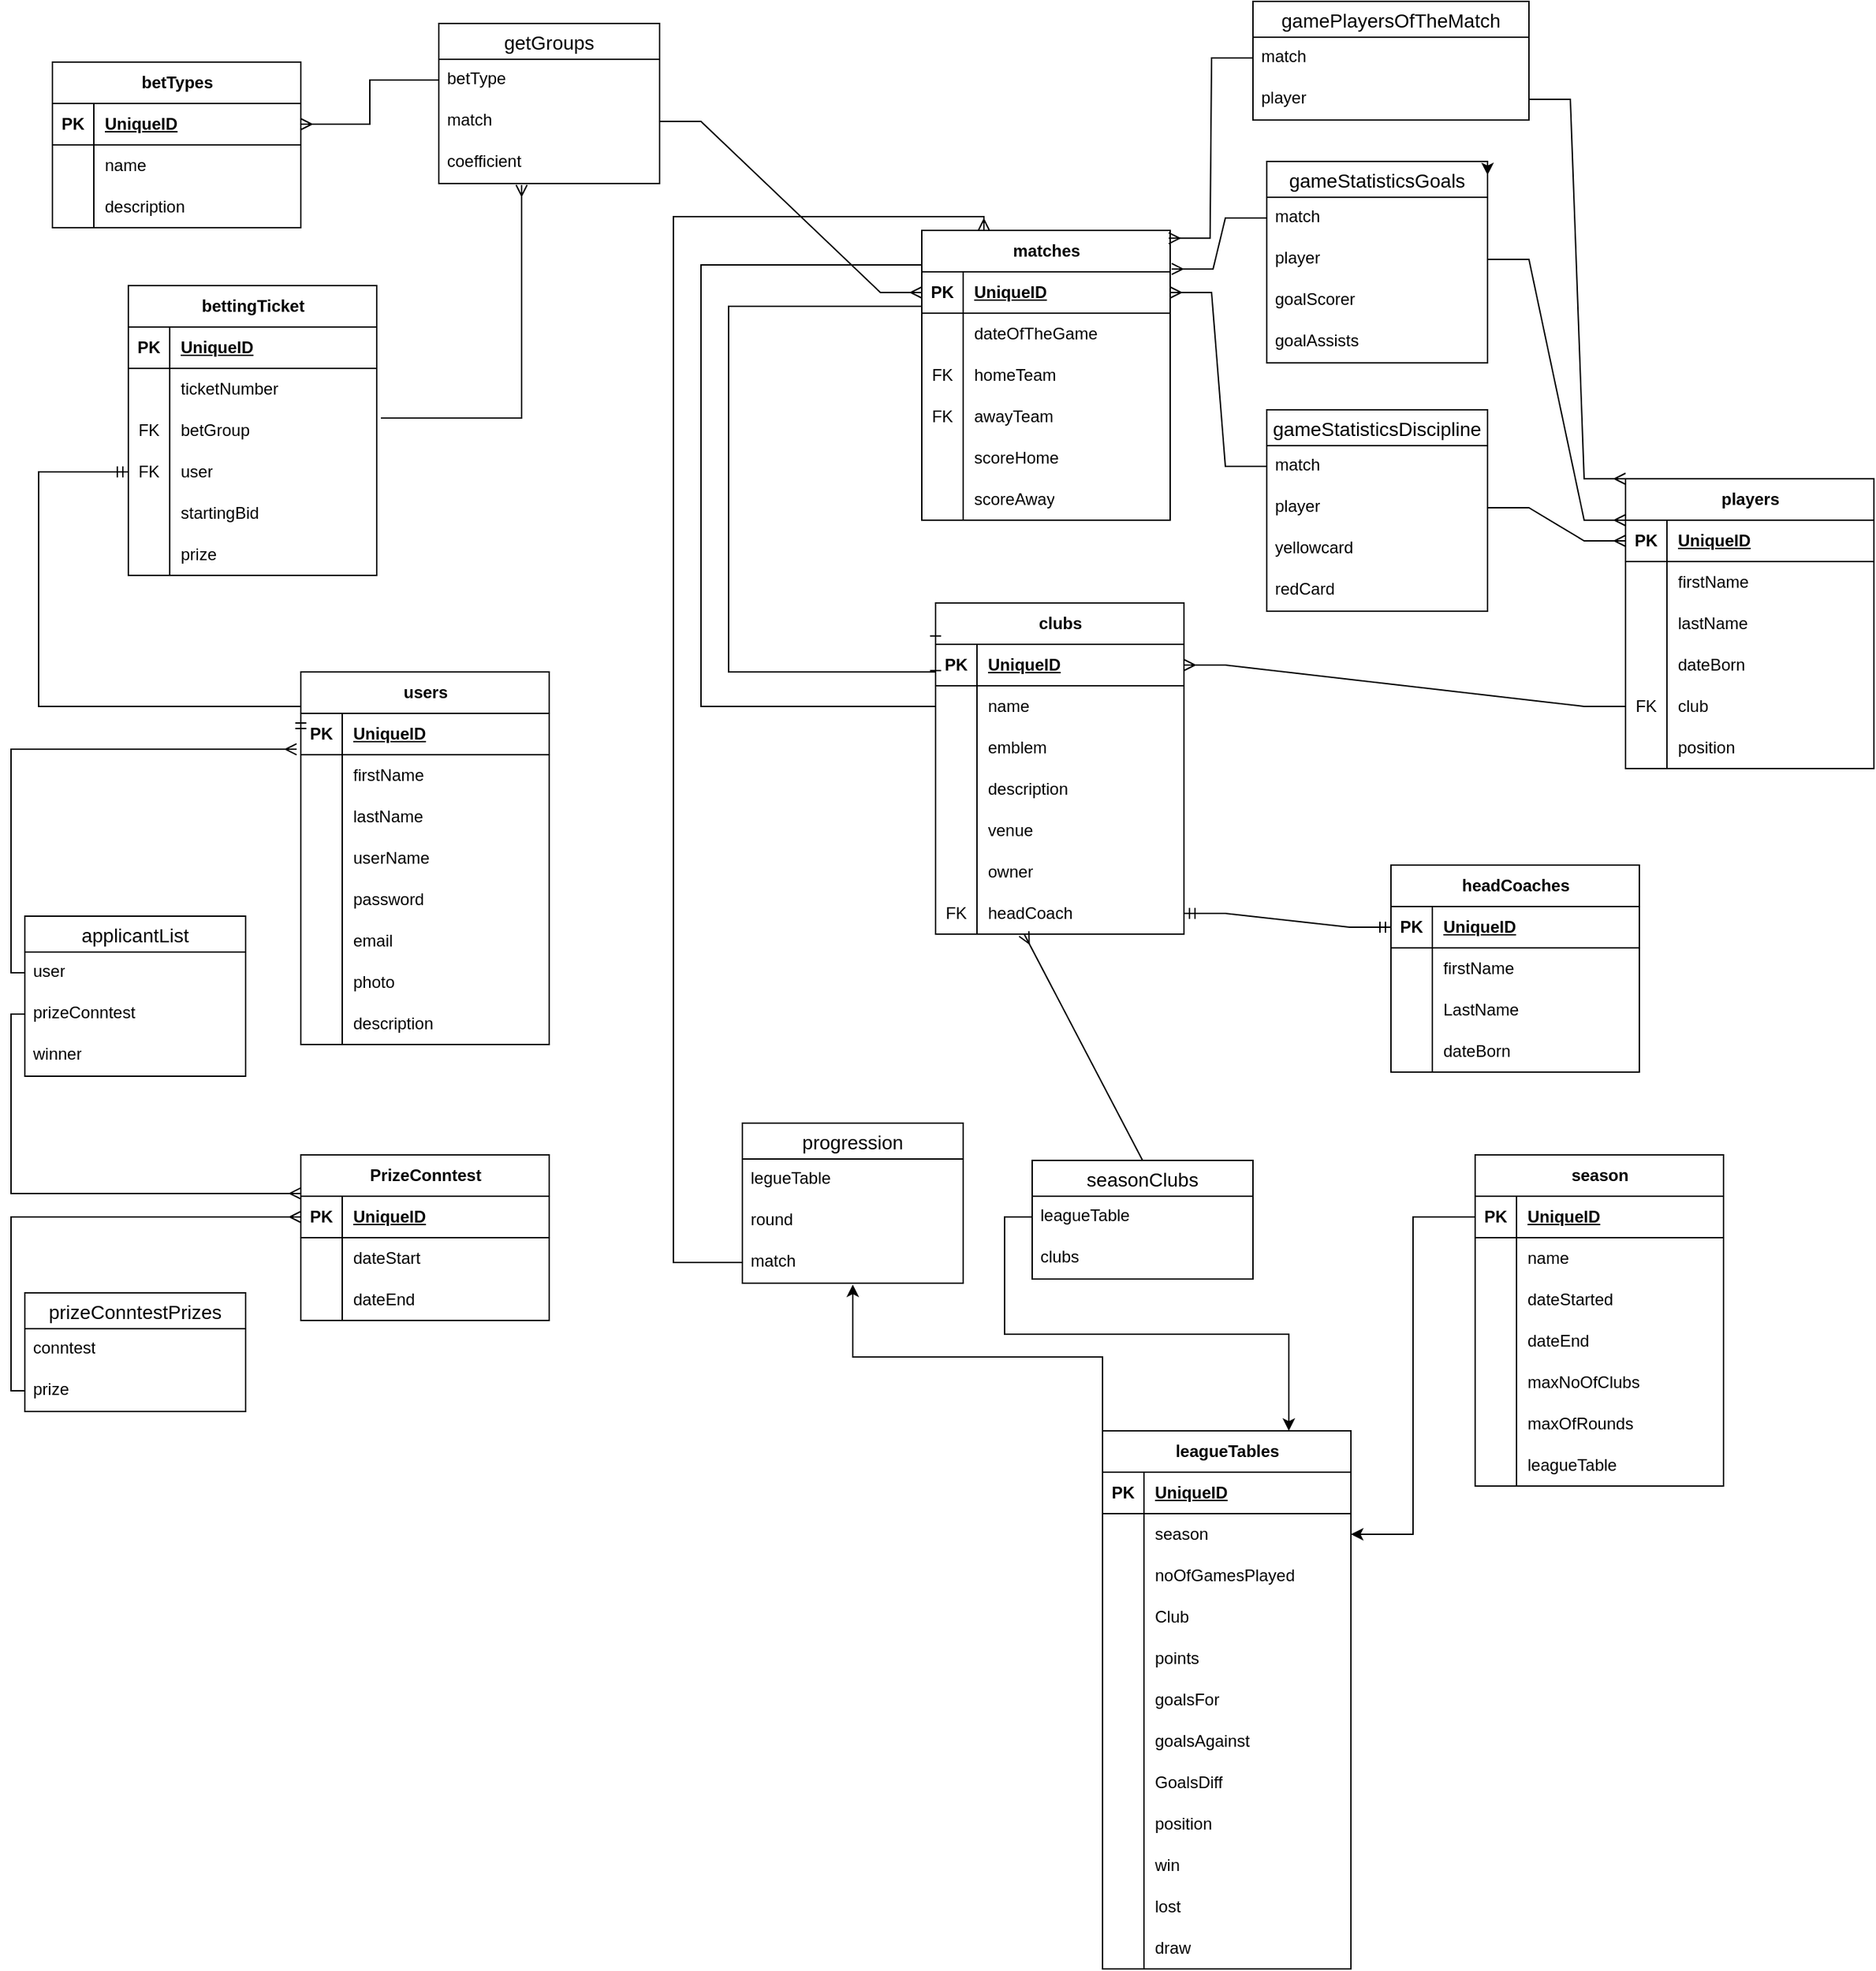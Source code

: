 <mxfile version="22.1.4" type="device">
  <diagram name="Page-1" id="GRCis7J6Lb1w_EySjMdK">
    <mxGraphModel dx="3410" dy="2600" grid="1" gridSize="10" guides="1" tooltips="1" connect="1" arrows="1" fold="1" page="1" pageScale="1" pageWidth="827" pageHeight="1169" math="0" shadow="0">
      <root>
        <mxCell id="0" />
        <mxCell id="1" parent="0" />
        <mxCell id="CduwQ-s-fMWIm8klkNz6-1" value="users" style="shape=table;startSize=30;container=1;collapsible=1;childLayout=tableLayout;fixedRows=1;rowLines=0;fontStyle=1;align=center;resizeLast=1;html=1;" vertex="1" parent="1">
          <mxGeometry x="210" y="200" width="180" height="270" as="geometry" />
        </mxCell>
        <mxCell id="CduwQ-s-fMWIm8klkNz6-2" value="" style="shape=tableRow;horizontal=0;startSize=0;swimlaneHead=0;swimlaneBody=0;fillColor=none;collapsible=0;dropTarget=0;points=[[0,0.5],[1,0.5]];portConstraint=eastwest;top=0;left=0;right=0;bottom=1;" vertex="1" parent="CduwQ-s-fMWIm8klkNz6-1">
          <mxGeometry y="30" width="180" height="30" as="geometry" />
        </mxCell>
        <mxCell id="CduwQ-s-fMWIm8klkNz6-3" value="PK" style="shape=partialRectangle;connectable=0;fillColor=none;top=0;left=0;bottom=0;right=0;fontStyle=1;overflow=hidden;whiteSpace=wrap;html=1;" vertex="1" parent="CduwQ-s-fMWIm8klkNz6-2">
          <mxGeometry width="30" height="30" as="geometry">
            <mxRectangle width="30" height="30" as="alternateBounds" />
          </mxGeometry>
        </mxCell>
        <mxCell id="CduwQ-s-fMWIm8klkNz6-4" value="UniqueID" style="shape=partialRectangle;connectable=0;fillColor=none;top=0;left=0;bottom=0;right=0;align=left;spacingLeft=6;fontStyle=5;overflow=hidden;whiteSpace=wrap;html=1;" vertex="1" parent="CduwQ-s-fMWIm8klkNz6-2">
          <mxGeometry x="30" width="150" height="30" as="geometry">
            <mxRectangle width="150" height="30" as="alternateBounds" />
          </mxGeometry>
        </mxCell>
        <mxCell id="CduwQ-s-fMWIm8klkNz6-5" value="" style="shape=tableRow;horizontal=0;startSize=0;swimlaneHead=0;swimlaneBody=0;fillColor=none;collapsible=0;dropTarget=0;points=[[0,0.5],[1,0.5]];portConstraint=eastwest;top=0;left=0;right=0;bottom=0;" vertex="1" parent="CduwQ-s-fMWIm8klkNz6-1">
          <mxGeometry y="60" width="180" height="30" as="geometry" />
        </mxCell>
        <mxCell id="CduwQ-s-fMWIm8klkNz6-6" value="" style="shape=partialRectangle;connectable=0;fillColor=none;top=0;left=0;bottom=0;right=0;editable=1;overflow=hidden;whiteSpace=wrap;html=1;" vertex="1" parent="CduwQ-s-fMWIm8klkNz6-5">
          <mxGeometry width="30" height="30" as="geometry">
            <mxRectangle width="30" height="30" as="alternateBounds" />
          </mxGeometry>
        </mxCell>
        <mxCell id="CduwQ-s-fMWIm8klkNz6-7" value="firstName" style="shape=partialRectangle;connectable=0;fillColor=none;top=0;left=0;bottom=0;right=0;align=left;spacingLeft=6;overflow=hidden;whiteSpace=wrap;html=1;" vertex="1" parent="CduwQ-s-fMWIm8klkNz6-5">
          <mxGeometry x="30" width="150" height="30" as="geometry">
            <mxRectangle width="150" height="30" as="alternateBounds" />
          </mxGeometry>
        </mxCell>
        <mxCell id="CduwQ-s-fMWIm8klkNz6-8" value="" style="shape=tableRow;horizontal=0;startSize=0;swimlaneHead=0;swimlaneBody=0;fillColor=none;collapsible=0;dropTarget=0;points=[[0,0.5],[1,0.5]];portConstraint=eastwest;top=0;left=0;right=0;bottom=0;" vertex="1" parent="CduwQ-s-fMWIm8klkNz6-1">
          <mxGeometry y="90" width="180" height="30" as="geometry" />
        </mxCell>
        <mxCell id="CduwQ-s-fMWIm8klkNz6-9" value="" style="shape=partialRectangle;connectable=0;fillColor=none;top=0;left=0;bottom=0;right=0;editable=1;overflow=hidden;whiteSpace=wrap;html=1;" vertex="1" parent="CduwQ-s-fMWIm8klkNz6-8">
          <mxGeometry width="30" height="30" as="geometry">
            <mxRectangle width="30" height="30" as="alternateBounds" />
          </mxGeometry>
        </mxCell>
        <mxCell id="CduwQ-s-fMWIm8klkNz6-10" value="lastName" style="shape=partialRectangle;connectable=0;fillColor=none;top=0;left=0;bottom=0;right=0;align=left;spacingLeft=6;overflow=hidden;whiteSpace=wrap;html=1;" vertex="1" parent="CduwQ-s-fMWIm8klkNz6-8">
          <mxGeometry x="30" width="150" height="30" as="geometry">
            <mxRectangle width="150" height="30" as="alternateBounds" />
          </mxGeometry>
        </mxCell>
        <mxCell id="CduwQ-s-fMWIm8klkNz6-11" value="" style="shape=tableRow;horizontal=0;startSize=0;swimlaneHead=0;swimlaneBody=0;fillColor=none;collapsible=0;dropTarget=0;points=[[0,0.5],[1,0.5]];portConstraint=eastwest;top=0;left=0;right=0;bottom=0;" vertex="1" parent="CduwQ-s-fMWIm8klkNz6-1">
          <mxGeometry y="120" width="180" height="30" as="geometry" />
        </mxCell>
        <mxCell id="CduwQ-s-fMWIm8klkNz6-12" value="" style="shape=partialRectangle;connectable=0;fillColor=none;top=0;left=0;bottom=0;right=0;editable=1;overflow=hidden;whiteSpace=wrap;html=1;" vertex="1" parent="CduwQ-s-fMWIm8klkNz6-11">
          <mxGeometry width="30" height="30" as="geometry">
            <mxRectangle width="30" height="30" as="alternateBounds" />
          </mxGeometry>
        </mxCell>
        <mxCell id="CduwQ-s-fMWIm8klkNz6-13" value="userName" style="shape=partialRectangle;connectable=0;fillColor=none;top=0;left=0;bottom=0;right=0;align=left;spacingLeft=6;overflow=hidden;whiteSpace=wrap;html=1;" vertex="1" parent="CduwQ-s-fMWIm8klkNz6-11">
          <mxGeometry x="30" width="150" height="30" as="geometry">
            <mxRectangle width="150" height="30" as="alternateBounds" />
          </mxGeometry>
        </mxCell>
        <mxCell id="CduwQ-s-fMWIm8klkNz6-14" value="" style="shape=tableRow;horizontal=0;startSize=0;swimlaneHead=0;swimlaneBody=0;fillColor=none;collapsible=0;dropTarget=0;points=[[0,0.5],[1,0.5]];portConstraint=eastwest;top=0;left=0;right=0;bottom=0;" vertex="1" parent="CduwQ-s-fMWIm8klkNz6-1">
          <mxGeometry y="150" width="180" height="30" as="geometry" />
        </mxCell>
        <mxCell id="CduwQ-s-fMWIm8klkNz6-15" value="" style="shape=partialRectangle;connectable=0;fillColor=none;top=0;left=0;bottom=0;right=0;editable=1;overflow=hidden;whiteSpace=wrap;html=1;" vertex="1" parent="CduwQ-s-fMWIm8klkNz6-14">
          <mxGeometry width="30" height="30" as="geometry">
            <mxRectangle width="30" height="30" as="alternateBounds" />
          </mxGeometry>
        </mxCell>
        <mxCell id="CduwQ-s-fMWIm8klkNz6-16" value="password" style="shape=partialRectangle;connectable=0;fillColor=none;top=0;left=0;bottom=0;right=0;align=left;spacingLeft=6;overflow=hidden;whiteSpace=wrap;html=1;" vertex="1" parent="CduwQ-s-fMWIm8klkNz6-14">
          <mxGeometry x="30" width="150" height="30" as="geometry">
            <mxRectangle width="150" height="30" as="alternateBounds" />
          </mxGeometry>
        </mxCell>
        <mxCell id="CduwQ-s-fMWIm8klkNz6-17" value="" style="shape=tableRow;horizontal=0;startSize=0;swimlaneHead=0;swimlaneBody=0;fillColor=none;collapsible=0;dropTarget=0;points=[[0,0.5],[1,0.5]];portConstraint=eastwest;top=0;left=0;right=0;bottom=0;" vertex="1" parent="CduwQ-s-fMWIm8klkNz6-1">
          <mxGeometry y="180" width="180" height="30" as="geometry" />
        </mxCell>
        <mxCell id="CduwQ-s-fMWIm8klkNz6-18" value="" style="shape=partialRectangle;connectable=0;fillColor=none;top=0;left=0;bottom=0;right=0;editable=1;overflow=hidden;whiteSpace=wrap;html=1;" vertex="1" parent="CduwQ-s-fMWIm8klkNz6-17">
          <mxGeometry width="30" height="30" as="geometry">
            <mxRectangle width="30" height="30" as="alternateBounds" />
          </mxGeometry>
        </mxCell>
        <mxCell id="CduwQ-s-fMWIm8klkNz6-19" value="email" style="shape=partialRectangle;connectable=0;fillColor=none;top=0;left=0;bottom=0;right=0;align=left;spacingLeft=6;overflow=hidden;whiteSpace=wrap;html=1;" vertex="1" parent="CduwQ-s-fMWIm8klkNz6-17">
          <mxGeometry x="30" width="150" height="30" as="geometry">
            <mxRectangle width="150" height="30" as="alternateBounds" />
          </mxGeometry>
        </mxCell>
        <mxCell id="CduwQ-s-fMWIm8klkNz6-20" value="" style="shape=tableRow;horizontal=0;startSize=0;swimlaneHead=0;swimlaneBody=0;fillColor=none;collapsible=0;dropTarget=0;points=[[0,0.5],[1,0.5]];portConstraint=eastwest;top=0;left=0;right=0;bottom=0;" vertex="1" parent="CduwQ-s-fMWIm8klkNz6-1">
          <mxGeometry y="210" width="180" height="30" as="geometry" />
        </mxCell>
        <mxCell id="CduwQ-s-fMWIm8klkNz6-21" value="" style="shape=partialRectangle;connectable=0;fillColor=none;top=0;left=0;bottom=0;right=0;editable=1;overflow=hidden;whiteSpace=wrap;html=1;" vertex="1" parent="CduwQ-s-fMWIm8klkNz6-20">
          <mxGeometry width="30" height="30" as="geometry">
            <mxRectangle width="30" height="30" as="alternateBounds" />
          </mxGeometry>
        </mxCell>
        <mxCell id="CduwQ-s-fMWIm8klkNz6-22" value="photo" style="shape=partialRectangle;connectable=0;fillColor=none;top=0;left=0;bottom=0;right=0;align=left;spacingLeft=6;overflow=hidden;whiteSpace=wrap;html=1;" vertex="1" parent="CduwQ-s-fMWIm8klkNz6-20">
          <mxGeometry x="30" width="150" height="30" as="geometry">
            <mxRectangle width="150" height="30" as="alternateBounds" />
          </mxGeometry>
        </mxCell>
        <mxCell id="CduwQ-s-fMWIm8klkNz6-23" value="" style="shape=tableRow;horizontal=0;startSize=0;swimlaneHead=0;swimlaneBody=0;fillColor=none;collapsible=0;dropTarget=0;points=[[0,0.5],[1,0.5]];portConstraint=eastwest;top=0;left=0;right=0;bottom=0;" vertex="1" parent="CduwQ-s-fMWIm8klkNz6-1">
          <mxGeometry y="240" width="180" height="30" as="geometry" />
        </mxCell>
        <mxCell id="CduwQ-s-fMWIm8klkNz6-24" value="" style="shape=partialRectangle;connectable=0;fillColor=none;top=0;left=0;bottom=0;right=0;editable=1;overflow=hidden;whiteSpace=wrap;html=1;" vertex="1" parent="CduwQ-s-fMWIm8klkNz6-23">
          <mxGeometry width="30" height="30" as="geometry">
            <mxRectangle width="30" height="30" as="alternateBounds" />
          </mxGeometry>
        </mxCell>
        <mxCell id="CduwQ-s-fMWIm8klkNz6-25" value="description" style="shape=partialRectangle;connectable=0;fillColor=none;top=0;left=0;bottom=0;right=0;align=left;spacingLeft=6;overflow=hidden;whiteSpace=wrap;html=1;" vertex="1" parent="CduwQ-s-fMWIm8klkNz6-23">
          <mxGeometry x="30" width="150" height="30" as="geometry">
            <mxRectangle width="150" height="30" as="alternateBounds" />
          </mxGeometry>
        </mxCell>
        <mxCell id="CduwQ-s-fMWIm8klkNz6-35" value="clubs" style="shape=table;startSize=30;container=1;collapsible=1;childLayout=tableLayout;fixedRows=1;rowLines=0;fontStyle=1;align=center;resizeLast=1;html=1;" vertex="1" parent="1">
          <mxGeometry x="670" y="150" width="180" height="240" as="geometry" />
        </mxCell>
        <mxCell id="CduwQ-s-fMWIm8klkNz6-36" value="" style="shape=tableRow;horizontal=0;startSize=0;swimlaneHead=0;swimlaneBody=0;fillColor=none;collapsible=0;dropTarget=0;points=[[0,0.5],[1,0.5]];portConstraint=eastwest;top=0;left=0;right=0;bottom=1;" vertex="1" parent="CduwQ-s-fMWIm8klkNz6-35">
          <mxGeometry y="30" width="180" height="30" as="geometry" />
        </mxCell>
        <mxCell id="CduwQ-s-fMWIm8klkNz6-37" value="PK" style="shape=partialRectangle;connectable=0;fillColor=none;top=0;left=0;bottom=0;right=0;fontStyle=1;overflow=hidden;whiteSpace=wrap;html=1;" vertex="1" parent="CduwQ-s-fMWIm8klkNz6-36">
          <mxGeometry width="30" height="30" as="geometry">
            <mxRectangle width="30" height="30" as="alternateBounds" />
          </mxGeometry>
        </mxCell>
        <mxCell id="CduwQ-s-fMWIm8klkNz6-38" value="UniqueID" style="shape=partialRectangle;connectable=0;fillColor=none;top=0;left=0;bottom=0;right=0;align=left;spacingLeft=6;fontStyle=5;overflow=hidden;whiteSpace=wrap;html=1;" vertex="1" parent="CduwQ-s-fMWIm8klkNz6-36">
          <mxGeometry x="30" width="150" height="30" as="geometry">
            <mxRectangle width="150" height="30" as="alternateBounds" />
          </mxGeometry>
        </mxCell>
        <mxCell id="CduwQ-s-fMWIm8klkNz6-39" value="" style="shape=tableRow;horizontal=0;startSize=0;swimlaneHead=0;swimlaneBody=0;fillColor=none;collapsible=0;dropTarget=0;points=[[0,0.5],[1,0.5]];portConstraint=eastwest;top=0;left=0;right=0;bottom=0;" vertex="1" parent="CduwQ-s-fMWIm8klkNz6-35">
          <mxGeometry y="60" width="180" height="30" as="geometry" />
        </mxCell>
        <mxCell id="CduwQ-s-fMWIm8klkNz6-40" value="" style="shape=partialRectangle;connectable=0;fillColor=none;top=0;left=0;bottom=0;right=0;editable=1;overflow=hidden;whiteSpace=wrap;html=1;" vertex="1" parent="CduwQ-s-fMWIm8klkNz6-39">
          <mxGeometry width="30" height="30" as="geometry">
            <mxRectangle width="30" height="30" as="alternateBounds" />
          </mxGeometry>
        </mxCell>
        <mxCell id="CduwQ-s-fMWIm8klkNz6-41" value="name" style="shape=partialRectangle;connectable=0;fillColor=none;top=0;left=0;bottom=0;right=0;align=left;spacingLeft=6;overflow=hidden;whiteSpace=wrap;html=1;" vertex="1" parent="CduwQ-s-fMWIm8klkNz6-39">
          <mxGeometry x="30" width="150" height="30" as="geometry">
            <mxRectangle width="150" height="30" as="alternateBounds" />
          </mxGeometry>
        </mxCell>
        <mxCell id="CduwQ-s-fMWIm8klkNz6-42" value="" style="shape=tableRow;horizontal=0;startSize=0;swimlaneHead=0;swimlaneBody=0;fillColor=none;collapsible=0;dropTarget=0;points=[[0,0.5],[1,0.5]];portConstraint=eastwest;top=0;left=0;right=0;bottom=0;" vertex="1" parent="CduwQ-s-fMWIm8klkNz6-35">
          <mxGeometry y="90" width="180" height="30" as="geometry" />
        </mxCell>
        <mxCell id="CduwQ-s-fMWIm8klkNz6-43" value="" style="shape=partialRectangle;connectable=0;fillColor=none;top=0;left=0;bottom=0;right=0;editable=1;overflow=hidden;whiteSpace=wrap;html=1;" vertex="1" parent="CduwQ-s-fMWIm8klkNz6-42">
          <mxGeometry width="30" height="30" as="geometry">
            <mxRectangle width="30" height="30" as="alternateBounds" />
          </mxGeometry>
        </mxCell>
        <mxCell id="CduwQ-s-fMWIm8klkNz6-44" value="emblem" style="shape=partialRectangle;connectable=0;fillColor=none;top=0;left=0;bottom=0;right=0;align=left;spacingLeft=6;overflow=hidden;whiteSpace=wrap;html=1;" vertex="1" parent="CduwQ-s-fMWIm8klkNz6-42">
          <mxGeometry x="30" width="150" height="30" as="geometry">
            <mxRectangle width="150" height="30" as="alternateBounds" />
          </mxGeometry>
        </mxCell>
        <mxCell id="CduwQ-s-fMWIm8klkNz6-45" value="" style="shape=tableRow;horizontal=0;startSize=0;swimlaneHead=0;swimlaneBody=0;fillColor=none;collapsible=0;dropTarget=0;points=[[0,0.5],[1,0.5]];portConstraint=eastwest;top=0;left=0;right=0;bottom=0;" vertex="1" parent="CduwQ-s-fMWIm8klkNz6-35">
          <mxGeometry y="120" width="180" height="30" as="geometry" />
        </mxCell>
        <mxCell id="CduwQ-s-fMWIm8klkNz6-46" value="" style="shape=partialRectangle;connectable=0;fillColor=none;top=0;left=0;bottom=0;right=0;editable=1;overflow=hidden;whiteSpace=wrap;html=1;" vertex="1" parent="CduwQ-s-fMWIm8klkNz6-45">
          <mxGeometry width="30" height="30" as="geometry">
            <mxRectangle width="30" height="30" as="alternateBounds" />
          </mxGeometry>
        </mxCell>
        <mxCell id="CduwQ-s-fMWIm8klkNz6-47" value="description" style="shape=partialRectangle;connectable=0;fillColor=none;top=0;left=0;bottom=0;right=0;align=left;spacingLeft=6;overflow=hidden;whiteSpace=wrap;html=1;" vertex="1" parent="CduwQ-s-fMWIm8klkNz6-45">
          <mxGeometry x="30" width="150" height="30" as="geometry">
            <mxRectangle width="150" height="30" as="alternateBounds" />
          </mxGeometry>
        </mxCell>
        <mxCell id="CduwQ-s-fMWIm8klkNz6-48" value="" style="shape=tableRow;horizontal=0;startSize=0;swimlaneHead=0;swimlaneBody=0;fillColor=none;collapsible=0;dropTarget=0;points=[[0,0.5],[1,0.5]];portConstraint=eastwest;top=0;left=0;right=0;bottom=0;" vertex="1" parent="CduwQ-s-fMWIm8klkNz6-35">
          <mxGeometry y="150" width="180" height="30" as="geometry" />
        </mxCell>
        <mxCell id="CduwQ-s-fMWIm8klkNz6-49" value="" style="shape=partialRectangle;connectable=0;fillColor=none;top=0;left=0;bottom=0;right=0;editable=1;overflow=hidden;whiteSpace=wrap;html=1;" vertex="1" parent="CduwQ-s-fMWIm8klkNz6-48">
          <mxGeometry width="30" height="30" as="geometry">
            <mxRectangle width="30" height="30" as="alternateBounds" />
          </mxGeometry>
        </mxCell>
        <mxCell id="CduwQ-s-fMWIm8klkNz6-50" value="venue" style="shape=partialRectangle;connectable=0;fillColor=none;top=0;left=0;bottom=0;right=0;align=left;spacingLeft=6;overflow=hidden;whiteSpace=wrap;html=1;" vertex="1" parent="CduwQ-s-fMWIm8klkNz6-48">
          <mxGeometry x="30" width="150" height="30" as="geometry">
            <mxRectangle width="150" height="30" as="alternateBounds" />
          </mxGeometry>
        </mxCell>
        <mxCell id="CduwQ-s-fMWIm8klkNz6-107" value="" style="shape=tableRow;horizontal=0;startSize=0;swimlaneHead=0;swimlaneBody=0;fillColor=none;collapsible=0;dropTarget=0;points=[[0,0.5],[1,0.5]];portConstraint=eastwest;top=0;left=0;right=0;bottom=0;" vertex="1" parent="CduwQ-s-fMWIm8klkNz6-35">
          <mxGeometry y="180" width="180" height="30" as="geometry" />
        </mxCell>
        <mxCell id="CduwQ-s-fMWIm8klkNz6-108" value="" style="shape=partialRectangle;connectable=0;fillColor=none;top=0;left=0;bottom=0;right=0;editable=1;overflow=hidden;whiteSpace=wrap;html=1;" vertex="1" parent="CduwQ-s-fMWIm8klkNz6-107">
          <mxGeometry width="30" height="30" as="geometry">
            <mxRectangle width="30" height="30" as="alternateBounds" />
          </mxGeometry>
        </mxCell>
        <mxCell id="CduwQ-s-fMWIm8klkNz6-109" value="owner" style="shape=partialRectangle;connectable=0;fillColor=none;top=0;left=0;bottom=0;right=0;align=left;spacingLeft=6;overflow=hidden;whiteSpace=wrap;html=1;" vertex="1" parent="CduwQ-s-fMWIm8klkNz6-107">
          <mxGeometry x="30" width="150" height="30" as="geometry">
            <mxRectangle width="150" height="30" as="alternateBounds" />
          </mxGeometry>
        </mxCell>
        <mxCell id="CduwQ-s-fMWIm8klkNz6-110" value="" style="shape=tableRow;horizontal=0;startSize=0;swimlaneHead=0;swimlaneBody=0;fillColor=none;collapsible=0;dropTarget=0;points=[[0,0.5],[1,0.5]];portConstraint=eastwest;top=0;left=0;right=0;bottom=0;" vertex="1" parent="CduwQ-s-fMWIm8klkNz6-35">
          <mxGeometry y="210" width="180" height="30" as="geometry" />
        </mxCell>
        <mxCell id="CduwQ-s-fMWIm8klkNz6-111" value="FK" style="shape=partialRectangle;connectable=0;fillColor=none;top=0;left=0;bottom=0;right=0;editable=1;overflow=hidden;whiteSpace=wrap;html=1;" vertex="1" parent="CduwQ-s-fMWIm8klkNz6-110">
          <mxGeometry width="30" height="30" as="geometry">
            <mxRectangle width="30" height="30" as="alternateBounds" />
          </mxGeometry>
        </mxCell>
        <mxCell id="CduwQ-s-fMWIm8klkNz6-112" value="headCoach" style="shape=partialRectangle;connectable=0;fillColor=none;top=0;left=0;bottom=0;right=0;align=left;spacingLeft=6;overflow=hidden;whiteSpace=wrap;html=1;" vertex="1" parent="CduwQ-s-fMWIm8klkNz6-110">
          <mxGeometry x="30" width="150" height="30" as="geometry">
            <mxRectangle width="150" height="30" as="alternateBounds" />
          </mxGeometry>
        </mxCell>
        <mxCell id="CduwQ-s-fMWIm8klkNz6-60" value="season" style="shape=table;startSize=30;container=1;collapsible=1;childLayout=tableLayout;fixedRows=1;rowLines=0;fontStyle=1;align=center;resizeLast=1;html=1;" vertex="1" parent="1">
          <mxGeometry x="1061" y="550" width="180" height="240" as="geometry" />
        </mxCell>
        <mxCell id="CduwQ-s-fMWIm8klkNz6-61" value="" style="shape=tableRow;horizontal=0;startSize=0;swimlaneHead=0;swimlaneBody=0;fillColor=none;collapsible=0;dropTarget=0;points=[[0,0.5],[1,0.5]];portConstraint=eastwest;top=0;left=0;right=0;bottom=1;" vertex="1" parent="CduwQ-s-fMWIm8klkNz6-60">
          <mxGeometry y="30" width="180" height="30" as="geometry" />
        </mxCell>
        <mxCell id="CduwQ-s-fMWIm8klkNz6-62" value="PK" style="shape=partialRectangle;connectable=0;fillColor=none;top=0;left=0;bottom=0;right=0;fontStyle=1;overflow=hidden;whiteSpace=wrap;html=1;" vertex="1" parent="CduwQ-s-fMWIm8klkNz6-61">
          <mxGeometry width="30" height="30" as="geometry">
            <mxRectangle width="30" height="30" as="alternateBounds" />
          </mxGeometry>
        </mxCell>
        <mxCell id="CduwQ-s-fMWIm8klkNz6-63" value="UniqueID" style="shape=partialRectangle;connectable=0;fillColor=none;top=0;left=0;bottom=0;right=0;align=left;spacingLeft=6;fontStyle=5;overflow=hidden;whiteSpace=wrap;html=1;" vertex="1" parent="CduwQ-s-fMWIm8klkNz6-61">
          <mxGeometry x="30" width="150" height="30" as="geometry">
            <mxRectangle width="150" height="30" as="alternateBounds" />
          </mxGeometry>
        </mxCell>
        <mxCell id="CduwQ-s-fMWIm8klkNz6-64" value="" style="shape=tableRow;horizontal=0;startSize=0;swimlaneHead=0;swimlaneBody=0;fillColor=none;collapsible=0;dropTarget=0;points=[[0,0.5],[1,0.5]];portConstraint=eastwest;top=0;left=0;right=0;bottom=0;" vertex="1" parent="CduwQ-s-fMWIm8klkNz6-60">
          <mxGeometry y="60" width="180" height="30" as="geometry" />
        </mxCell>
        <mxCell id="CduwQ-s-fMWIm8klkNz6-65" value="" style="shape=partialRectangle;connectable=0;fillColor=none;top=0;left=0;bottom=0;right=0;editable=1;overflow=hidden;whiteSpace=wrap;html=1;" vertex="1" parent="CduwQ-s-fMWIm8klkNz6-64">
          <mxGeometry width="30" height="30" as="geometry">
            <mxRectangle width="30" height="30" as="alternateBounds" />
          </mxGeometry>
        </mxCell>
        <mxCell id="CduwQ-s-fMWIm8klkNz6-66" value="name" style="shape=partialRectangle;connectable=0;fillColor=none;top=0;left=0;bottom=0;right=0;align=left;spacingLeft=6;overflow=hidden;whiteSpace=wrap;html=1;" vertex="1" parent="CduwQ-s-fMWIm8klkNz6-64">
          <mxGeometry x="30" width="150" height="30" as="geometry">
            <mxRectangle width="150" height="30" as="alternateBounds" />
          </mxGeometry>
        </mxCell>
        <mxCell id="CduwQ-s-fMWIm8klkNz6-67" value="" style="shape=tableRow;horizontal=0;startSize=0;swimlaneHead=0;swimlaneBody=0;fillColor=none;collapsible=0;dropTarget=0;points=[[0,0.5],[1,0.5]];portConstraint=eastwest;top=0;left=0;right=0;bottom=0;" vertex="1" parent="CduwQ-s-fMWIm8klkNz6-60">
          <mxGeometry y="90" width="180" height="30" as="geometry" />
        </mxCell>
        <mxCell id="CduwQ-s-fMWIm8klkNz6-68" value="" style="shape=partialRectangle;connectable=0;fillColor=none;top=0;left=0;bottom=0;right=0;editable=1;overflow=hidden;whiteSpace=wrap;html=1;" vertex="1" parent="CduwQ-s-fMWIm8klkNz6-67">
          <mxGeometry width="30" height="30" as="geometry">
            <mxRectangle width="30" height="30" as="alternateBounds" />
          </mxGeometry>
        </mxCell>
        <mxCell id="CduwQ-s-fMWIm8klkNz6-69" value="dateStarted" style="shape=partialRectangle;connectable=0;fillColor=none;top=0;left=0;bottom=0;right=0;align=left;spacingLeft=6;overflow=hidden;whiteSpace=wrap;html=1;" vertex="1" parent="CduwQ-s-fMWIm8klkNz6-67">
          <mxGeometry x="30" width="150" height="30" as="geometry">
            <mxRectangle width="150" height="30" as="alternateBounds" />
          </mxGeometry>
        </mxCell>
        <mxCell id="CduwQ-s-fMWIm8klkNz6-70" value="" style="shape=tableRow;horizontal=0;startSize=0;swimlaneHead=0;swimlaneBody=0;fillColor=none;collapsible=0;dropTarget=0;points=[[0,0.5],[1,0.5]];portConstraint=eastwest;top=0;left=0;right=0;bottom=0;" vertex="1" parent="CduwQ-s-fMWIm8klkNz6-60">
          <mxGeometry y="120" width="180" height="30" as="geometry" />
        </mxCell>
        <mxCell id="CduwQ-s-fMWIm8klkNz6-71" value="" style="shape=partialRectangle;connectable=0;fillColor=none;top=0;left=0;bottom=0;right=0;editable=1;overflow=hidden;whiteSpace=wrap;html=1;" vertex="1" parent="CduwQ-s-fMWIm8klkNz6-70">
          <mxGeometry width="30" height="30" as="geometry">
            <mxRectangle width="30" height="30" as="alternateBounds" />
          </mxGeometry>
        </mxCell>
        <mxCell id="CduwQ-s-fMWIm8klkNz6-72" value="dateEnd" style="shape=partialRectangle;connectable=0;fillColor=none;top=0;left=0;bottom=0;right=0;align=left;spacingLeft=6;overflow=hidden;whiteSpace=wrap;html=1;" vertex="1" parent="CduwQ-s-fMWIm8klkNz6-70">
          <mxGeometry x="30" width="150" height="30" as="geometry">
            <mxRectangle width="150" height="30" as="alternateBounds" />
          </mxGeometry>
        </mxCell>
        <mxCell id="CduwQ-s-fMWIm8klkNz6-73" value="" style="shape=tableRow;horizontal=0;startSize=0;swimlaneHead=0;swimlaneBody=0;fillColor=none;collapsible=0;dropTarget=0;points=[[0,0.5],[1,0.5]];portConstraint=eastwest;top=0;left=0;right=0;bottom=0;" vertex="1" parent="CduwQ-s-fMWIm8klkNz6-60">
          <mxGeometry y="150" width="180" height="30" as="geometry" />
        </mxCell>
        <mxCell id="CduwQ-s-fMWIm8klkNz6-74" value="" style="shape=partialRectangle;connectable=0;fillColor=none;top=0;left=0;bottom=0;right=0;editable=1;overflow=hidden;whiteSpace=wrap;html=1;" vertex="1" parent="CduwQ-s-fMWIm8klkNz6-73">
          <mxGeometry width="30" height="30" as="geometry">
            <mxRectangle width="30" height="30" as="alternateBounds" />
          </mxGeometry>
        </mxCell>
        <mxCell id="CduwQ-s-fMWIm8klkNz6-75" value="maxNoOfClubs" style="shape=partialRectangle;connectable=0;fillColor=none;top=0;left=0;bottom=0;right=0;align=left;spacingLeft=6;overflow=hidden;whiteSpace=wrap;html=1;" vertex="1" parent="CduwQ-s-fMWIm8klkNz6-73">
          <mxGeometry x="30" width="150" height="30" as="geometry">
            <mxRectangle width="150" height="30" as="alternateBounds" />
          </mxGeometry>
        </mxCell>
        <mxCell id="CduwQ-s-fMWIm8klkNz6-376" value="" style="shape=tableRow;horizontal=0;startSize=0;swimlaneHead=0;swimlaneBody=0;fillColor=none;collapsible=0;dropTarget=0;points=[[0,0.5],[1,0.5]];portConstraint=eastwest;top=0;left=0;right=0;bottom=0;" vertex="1" parent="CduwQ-s-fMWIm8klkNz6-60">
          <mxGeometry y="180" width="180" height="30" as="geometry" />
        </mxCell>
        <mxCell id="CduwQ-s-fMWIm8klkNz6-377" value="" style="shape=partialRectangle;connectable=0;fillColor=none;top=0;left=0;bottom=0;right=0;editable=1;overflow=hidden;whiteSpace=wrap;html=1;" vertex="1" parent="CduwQ-s-fMWIm8klkNz6-376">
          <mxGeometry width="30" height="30" as="geometry">
            <mxRectangle width="30" height="30" as="alternateBounds" />
          </mxGeometry>
        </mxCell>
        <mxCell id="CduwQ-s-fMWIm8klkNz6-378" value="maxOfRounds" style="shape=partialRectangle;connectable=0;fillColor=none;top=0;left=0;bottom=0;right=0;align=left;spacingLeft=6;overflow=hidden;whiteSpace=wrap;html=1;" vertex="1" parent="CduwQ-s-fMWIm8klkNz6-376">
          <mxGeometry x="30" width="150" height="30" as="geometry">
            <mxRectangle width="150" height="30" as="alternateBounds" />
          </mxGeometry>
        </mxCell>
        <mxCell id="CduwQ-s-fMWIm8klkNz6-395" value="" style="shape=tableRow;horizontal=0;startSize=0;swimlaneHead=0;swimlaneBody=0;fillColor=none;collapsible=0;dropTarget=0;points=[[0,0.5],[1,0.5]];portConstraint=eastwest;top=0;left=0;right=0;bottom=0;" vertex="1" parent="CduwQ-s-fMWIm8klkNz6-60">
          <mxGeometry y="210" width="180" height="30" as="geometry" />
        </mxCell>
        <mxCell id="CduwQ-s-fMWIm8klkNz6-396" value="" style="shape=partialRectangle;connectable=0;fillColor=none;top=0;left=0;bottom=0;right=0;editable=1;overflow=hidden;whiteSpace=wrap;html=1;" vertex="1" parent="CduwQ-s-fMWIm8klkNz6-395">
          <mxGeometry width="30" height="30" as="geometry">
            <mxRectangle width="30" height="30" as="alternateBounds" />
          </mxGeometry>
        </mxCell>
        <mxCell id="CduwQ-s-fMWIm8klkNz6-397" value="leagueTable" style="shape=partialRectangle;connectable=0;fillColor=none;top=0;left=0;bottom=0;right=0;align=left;spacingLeft=6;overflow=hidden;whiteSpace=wrap;html=1;" vertex="1" parent="CduwQ-s-fMWIm8klkNz6-395">
          <mxGeometry x="30" width="150" height="30" as="geometry">
            <mxRectangle width="150" height="30" as="alternateBounds" />
          </mxGeometry>
        </mxCell>
        <mxCell id="CduwQ-s-fMWIm8klkNz6-85" value="players" style="shape=table;startSize=30;container=1;collapsible=1;childLayout=tableLayout;fixedRows=1;rowLines=0;fontStyle=1;align=center;resizeLast=1;html=1;" vertex="1" parent="1">
          <mxGeometry x="1170" y="60" width="180" height="210" as="geometry" />
        </mxCell>
        <mxCell id="CduwQ-s-fMWIm8klkNz6-86" value="" style="shape=tableRow;horizontal=0;startSize=0;swimlaneHead=0;swimlaneBody=0;fillColor=none;collapsible=0;dropTarget=0;points=[[0,0.5],[1,0.5]];portConstraint=eastwest;top=0;left=0;right=0;bottom=1;" vertex="1" parent="CduwQ-s-fMWIm8klkNz6-85">
          <mxGeometry y="30" width="180" height="30" as="geometry" />
        </mxCell>
        <mxCell id="CduwQ-s-fMWIm8klkNz6-87" value="PK" style="shape=partialRectangle;connectable=0;fillColor=none;top=0;left=0;bottom=0;right=0;fontStyle=1;overflow=hidden;whiteSpace=wrap;html=1;" vertex="1" parent="CduwQ-s-fMWIm8klkNz6-86">
          <mxGeometry width="30" height="30" as="geometry">
            <mxRectangle width="30" height="30" as="alternateBounds" />
          </mxGeometry>
        </mxCell>
        <mxCell id="CduwQ-s-fMWIm8klkNz6-88" value="UniqueID" style="shape=partialRectangle;connectable=0;fillColor=none;top=0;left=0;bottom=0;right=0;align=left;spacingLeft=6;fontStyle=5;overflow=hidden;whiteSpace=wrap;html=1;" vertex="1" parent="CduwQ-s-fMWIm8klkNz6-86">
          <mxGeometry x="30" width="150" height="30" as="geometry">
            <mxRectangle width="150" height="30" as="alternateBounds" />
          </mxGeometry>
        </mxCell>
        <mxCell id="CduwQ-s-fMWIm8klkNz6-89" value="" style="shape=tableRow;horizontal=0;startSize=0;swimlaneHead=0;swimlaneBody=0;fillColor=none;collapsible=0;dropTarget=0;points=[[0,0.5],[1,0.5]];portConstraint=eastwest;top=0;left=0;right=0;bottom=0;" vertex="1" parent="CduwQ-s-fMWIm8klkNz6-85">
          <mxGeometry y="60" width="180" height="30" as="geometry" />
        </mxCell>
        <mxCell id="CduwQ-s-fMWIm8klkNz6-90" value="" style="shape=partialRectangle;connectable=0;fillColor=none;top=0;left=0;bottom=0;right=0;editable=1;overflow=hidden;whiteSpace=wrap;html=1;" vertex="1" parent="CduwQ-s-fMWIm8klkNz6-89">
          <mxGeometry width="30" height="30" as="geometry">
            <mxRectangle width="30" height="30" as="alternateBounds" />
          </mxGeometry>
        </mxCell>
        <mxCell id="CduwQ-s-fMWIm8klkNz6-91" value="firstName" style="shape=partialRectangle;connectable=0;fillColor=none;top=0;left=0;bottom=0;right=0;align=left;spacingLeft=6;overflow=hidden;whiteSpace=wrap;html=1;" vertex="1" parent="CduwQ-s-fMWIm8klkNz6-89">
          <mxGeometry x="30" width="150" height="30" as="geometry">
            <mxRectangle width="150" height="30" as="alternateBounds" />
          </mxGeometry>
        </mxCell>
        <mxCell id="CduwQ-s-fMWIm8klkNz6-92" value="" style="shape=tableRow;horizontal=0;startSize=0;swimlaneHead=0;swimlaneBody=0;fillColor=none;collapsible=0;dropTarget=0;points=[[0,0.5],[1,0.5]];portConstraint=eastwest;top=0;left=0;right=0;bottom=0;" vertex="1" parent="CduwQ-s-fMWIm8klkNz6-85">
          <mxGeometry y="90" width="180" height="30" as="geometry" />
        </mxCell>
        <mxCell id="CduwQ-s-fMWIm8klkNz6-93" value="" style="shape=partialRectangle;connectable=0;fillColor=none;top=0;left=0;bottom=0;right=0;editable=1;overflow=hidden;whiteSpace=wrap;html=1;" vertex="1" parent="CduwQ-s-fMWIm8klkNz6-92">
          <mxGeometry width="30" height="30" as="geometry">
            <mxRectangle width="30" height="30" as="alternateBounds" />
          </mxGeometry>
        </mxCell>
        <mxCell id="CduwQ-s-fMWIm8klkNz6-94" value="lastName" style="shape=partialRectangle;connectable=0;fillColor=none;top=0;left=0;bottom=0;right=0;align=left;spacingLeft=6;overflow=hidden;whiteSpace=wrap;html=1;" vertex="1" parent="CduwQ-s-fMWIm8klkNz6-92">
          <mxGeometry x="30" width="150" height="30" as="geometry">
            <mxRectangle width="150" height="30" as="alternateBounds" />
          </mxGeometry>
        </mxCell>
        <mxCell id="CduwQ-s-fMWIm8klkNz6-95" value="" style="shape=tableRow;horizontal=0;startSize=0;swimlaneHead=0;swimlaneBody=0;fillColor=none;collapsible=0;dropTarget=0;points=[[0,0.5],[1,0.5]];portConstraint=eastwest;top=0;left=0;right=0;bottom=0;" vertex="1" parent="CduwQ-s-fMWIm8klkNz6-85">
          <mxGeometry y="120" width="180" height="30" as="geometry" />
        </mxCell>
        <mxCell id="CduwQ-s-fMWIm8klkNz6-96" value="" style="shape=partialRectangle;connectable=0;fillColor=none;top=0;left=0;bottom=0;right=0;editable=1;overflow=hidden;whiteSpace=wrap;html=1;" vertex="1" parent="CduwQ-s-fMWIm8klkNz6-95">
          <mxGeometry width="30" height="30" as="geometry">
            <mxRectangle width="30" height="30" as="alternateBounds" />
          </mxGeometry>
        </mxCell>
        <mxCell id="CduwQ-s-fMWIm8klkNz6-97" value="dateBorn" style="shape=partialRectangle;connectable=0;fillColor=none;top=0;left=0;bottom=0;right=0;align=left;spacingLeft=6;overflow=hidden;whiteSpace=wrap;html=1;" vertex="1" parent="CduwQ-s-fMWIm8klkNz6-95">
          <mxGeometry x="30" width="150" height="30" as="geometry">
            <mxRectangle width="150" height="30" as="alternateBounds" />
          </mxGeometry>
        </mxCell>
        <mxCell id="CduwQ-s-fMWIm8klkNz6-98" value="" style="shape=tableRow;horizontal=0;startSize=0;swimlaneHead=0;swimlaneBody=0;fillColor=none;collapsible=0;dropTarget=0;points=[[0,0.5],[1,0.5]];portConstraint=eastwest;top=0;left=0;right=0;bottom=0;" vertex="1" parent="CduwQ-s-fMWIm8klkNz6-85">
          <mxGeometry y="150" width="180" height="30" as="geometry" />
        </mxCell>
        <mxCell id="CduwQ-s-fMWIm8klkNz6-99" value="FK" style="shape=partialRectangle;connectable=0;fillColor=none;top=0;left=0;bottom=0;right=0;editable=1;overflow=hidden;whiteSpace=wrap;html=1;" vertex="1" parent="CduwQ-s-fMWIm8klkNz6-98">
          <mxGeometry width="30" height="30" as="geometry">
            <mxRectangle width="30" height="30" as="alternateBounds" />
          </mxGeometry>
        </mxCell>
        <mxCell id="CduwQ-s-fMWIm8klkNz6-100" value="club" style="shape=partialRectangle;connectable=0;fillColor=none;top=0;left=0;bottom=0;right=0;align=left;spacingLeft=6;overflow=hidden;whiteSpace=wrap;html=1;" vertex="1" parent="CduwQ-s-fMWIm8klkNz6-98">
          <mxGeometry x="30" width="150" height="30" as="geometry">
            <mxRectangle width="150" height="30" as="alternateBounds" />
          </mxGeometry>
        </mxCell>
        <mxCell id="CduwQ-s-fMWIm8klkNz6-101" value="" style="shape=tableRow;horizontal=0;startSize=0;swimlaneHead=0;swimlaneBody=0;fillColor=none;collapsible=0;dropTarget=0;points=[[0,0.5],[1,0.5]];portConstraint=eastwest;top=0;left=0;right=0;bottom=0;" vertex="1" parent="CduwQ-s-fMWIm8klkNz6-85">
          <mxGeometry y="180" width="180" height="30" as="geometry" />
        </mxCell>
        <mxCell id="CduwQ-s-fMWIm8klkNz6-102" value="" style="shape=partialRectangle;connectable=0;fillColor=none;top=0;left=0;bottom=0;right=0;editable=1;overflow=hidden;whiteSpace=wrap;html=1;" vertex="1" parent="CduwQ-s-fMWIm8klkNz6-101">
          <mxGeometry width="30" height="30" as="geometry">
            <mxRectangle width="30" height="30" as="alternateBounds" />
          </mxGeometry>
        </mxCell>
        <mxCell id="CduwQ-s-fMWIm8klkNz6-103" value="position" style="shape=partialRectangle;connectable=0;fillColor=none;top=0;left=0;bottom=0;right=0;align=left;spacingLeft=6;overflow=hidden;whiteSpace=wrap;html=1;" vertex="1" parent="CduwQ-s-fMWIm8klkNz6-101">
          <mxGeometry x="30" width="150" height="30" as="geometry">
            <mxRectangle width="150" height="30" as="alternateBounds" />
          </mxGeometry>
        </mxCell>
        <mxCell id="CduwQ-s-fMWIm8klkNz6-113" value="" style="edgeStyle=entityRelationEdgeStyle;fontSize=12;html=1;endArrow=ERmany;rounded=0;entryX=1;entryY=0.5;entryDx=0;entryDy=0;exitX=0;exitY=0.5;exitDx=0;exitDy=0;" edge="1" parent="1" source="CduwQ-s-fMWIm8klkNz6-98" target="CduwQ-s-fMWIm8klkNz6-36">
          <mxGeometry width="100" height="100" relative="1" as="geometry">
            <mxPoint x="800" y="540" as="sourcePoint" />
            <mxPoint x="900" y="440" as="targetPoint" />
          </mxGeometry>
        </mxCell>
        <mxCell id="CduwQ-s-fMWIm8klkNz6-114" value="headCoaches" style="shape=table;startSize=30;container=1;collapsible=1;childLayout=tableLayout;fixedRows=1;rowLines=0;fontStyle=1;align=center;resizeLast=1;html=1;" vertex="1" parent="1">
          <mxGeometry x="1000" y="340" width="180" height="150" as="geometry" />
        </mxCell>
        <mxCell id="CduwQ-s-fMWIm8klkNz6-115" value="" style="shape=tableRow;horizontal=0;startSize=0;swimlaneHead=0;swimlaneBody=0;fillColor=none;collapsible=0;dropTarget=0;points=[[0,0.5],[1,0.5]];portConstraint=eastwest;top=0;left=0;right=0;bottom=1;" vertex="1" parent="CduwQ-s-fMWIm8klkNz6-114">
          <mxGeometry y="30" width="180" height="30" as="geometry" />
        </mxCell>
        <mxCell id="CduwQ-s-fMWIm8klkNz6-116" value="PK" style="shape=partialRectangle;connectable=0;fillColor=none;top=0;left=0;bottom=0;right=0;fontStyle=1;overflow=hidden;whiteSpace=wrap;html=1;" vertex="1" parent="CduwQ-s-fMWIm8klkNz6-115">
          <mxGeometry width="30" height="30" as="geometry">
            <mxRectangle width="30" height="30" as="alternateBounds" />
          </mxGeometry>
        </mxCell>
        <mxCell id="CduwQ-s-fMWIm8klkNz6-117" value="UniqueID" style="shape=partialRectangle;connectable=0;fillColor=none;top=0;left=0;bottom=0;right=0;align=left;spacingLeft=6;fontStyle=5;overflow=hidden;whiteSpace=wrap;html=1;" vertex="1" parent="CduwQ-s-fMWIm8klkNz6-115">
          <mxGeometry x="30" width="150" height="30" as="geometry">
            <mxRectangle width="150" height="30" as="alternateBounds" />
          </mxGeometry>
        </mxCell>
        <mxCell id="CduwQ-s-fMWIm8klkNz6-118" value="" style="shape=tableRow;horizontal=0;startSize=0;swimlaneHead=0;swimlaneBody=0;fillColor=none;collapsible=0;dropTarget=0;points=[[0,0.5],[1,0.5]];portConstraint=eastwest;top=0;left=0;right=0;bottom=0;" vertex="1" parent="CduwQ-s-fMWIm8klkNz6-114">
          <mxGeometry y="60" width="180" height="30" as="geometry" />
        </mxCell>
        <mxCell id="CduwQ-s-fMWIm8klkNz6-119" value="" style="shape=partialRectangle;connectable=0;fillColor=none;top=0;left=0;bottom=0;right=0;editable=1;overflow=hidden;whiteSpace=wrap;html=1;" vertex="1" parent="CduwQ-s-fMWIm8klkNz6-118">
          <mxGeometry width="30" height="30" as="geometry">
            <mxRectangle width="30" height="30" as="alternateBounds" />
          </mxGeometry>
        </mxCell>
        <mxCell id="CduwQ-s-fMWIm8klkNz6-120" value="firstName" style="shape=partialRectangle;connectable=0;fillColor=none;top=0;left=0;bottom=0;right=0;align=left;spacingLeft=6;overflow=hidden;whiteSpace=wrap;html=1;" vertex="1" parent="CduwQ-s-fMWIm8klkNz6-118">
          <mxGeometry x="30" width="150" height="30" as="geometry">
            <mxRectangle width="150" height="30" as="alternateBounds" />
          </mxGeometry>
        </mxCell>
        <mxCell id="CduwQ-s-fMWIm8klkNz6-121" value="" style="shape=tableRow;horizontal=0;startSize=0;swimlaneHead=0;swimlaneBody=0;fillColor=none;collapsible=0;dropTarget=0;points=[[0,0.5],[1,0.5]];portConstraint=eastwest;top=0;left=0;right=0;bottom=0;" vertex="1" parent="CduwQ-s-fMWIm8klkNz6-114">
          <mxGeometry y="90" width="180" height="30" as="geometry" />
        </mxCell>
        <mxCell id="CduwQ-s-fMWIm8klkNz6-122" value="" style="shape=partialRectangle;connectable=0;fillColor=none;top=0;left=0;bottom=0;right=0;editable=1;overflow=hidden;whiteSpace=wrap;html=1;" vertex="1" parent="CduwQ-s-fMWIm8klkNz6-121">
          <mxGeometry width="30" height="30" as="geometry">
            <mxRectangle width="30" height="30" as="alternateBounds" />
          </mxGeometry>
        </mxCell>
        <mxCell id="CduwQ-s-fMWIm8klkNz6-123" value="LastName" style="shape=partialRectangle;connectable=0;fillColor=none;top=0;left=0;bottom=0;right=0;align=left;spacingLeft=6;overflow=hidden;whiteSpace=wrap;html=1;" vertex="1" parent="CduwQ-s-fMWIm8klkNz6-121">
          <mxGeometry x="30" width="150" height="30" as="geometry">
            <mxRectangle width="150" height="30" as="alternateBounds" />
          </mxGeometry>
        </mxCell>
        <mxCell id="CduwQ-s-fMWIm8klkNz6-124" value="" style="shape=tableRow;horizontal=0;startSize=0;swimlaneHead=0;swimlaneBody=0;fillColor=none;collapsible=0;dropTarget=0;points=[[0,0.5],[1,0.5]];portConstraint=eastwest;top=0;left=0;right=0;bottom=0;" vertex="1" parent="CduwQ-s-fMWIm8klkNz6-114">
          <mxGeometry y="120" width="180" height="30" as="geometry" />
        </mxCell>
        <mxCell id="CduwQ-s-fMWIm8klkNz6-125" value="" style="shape=partialRectangle;connectable=0;fillColor=none;top=0;left=0;bottom=0;right=0;editable=1;overflow=hidden;whiteSpace=wrap;html=1;" vertex="1" parent="CduwQ-s-fMWIm8klkNz6-124">
          <mxGeometry width="30" height="30" as="geometry">
            <mxRectangle width="30" height="30" as="alternateBounds" />
          </mxGeometry>
        </mxCell>
        <mxCell id="CduwQ-s-fMWIm8klkNz6-126" value="dateBorn" style="shape=partialRectangle;connectable=0;fillColor=none;top=0;left=0;bottom=0;right=0;align=left;spacingLeft=6;overflow=hidden;whiteSpace=wrap;html=1;" vertex="1" parent="CduwQ-s-fMWIm8klkNz6-124">
          <mxGeometry x="30" width="150" height="30" as="geometry">
            <mxRectangle width="150" height="30" as="alternateBounds" />
          </mxGeometry>
        </mxCell>
        <mxCell id="CduwQ-s-fMWIm8klkNz6-127" value="" style="edgeStyle=entityRelationEdgeStyle;fontSize=12;html=1;endArrow=ERmandOne;startArrow=ERmandOne;rounded=0;entryX=0;entryY=0.5;entryDx=0;entryDy=0;exitX=1;exitY=0.5;exitDx=0;exitDy=0;" edge="1" parent="1" source="CduwQ-s-fMWIm8klkNz6-110" target="CduwQ-s-fMWIm8klkNz6-115">
          <mxGeometry width="100" height="100" relative="1" as="geometry">
            <mxPoint x="690" y="620" as="sourcePoint" />
            <mxPoint x="790" y="520" as="targetPoint" />
          </mxGeometry>
        </mxCell>
        <mxCell id="CduwQ-s-fMWIm8klkNz6-129" value="matches" style="shape=table;startSize=30;container=1;collapsible=1;childLayout=tableLayout;fixedRows=1;rowLines=0;fontStyle=1;align=center;resizeLast=1;html=1;" vertex="1" parent="1">
          <mxGeometry x="660" y="-120" width="180" height="210" as="geometry" />
        </mxCell>
        <mxCell id="CduwQ-s-fMWIm8klkNz6-130" value="" style="shape=tableRow;horizontal=0;startSize=0;swimlaneHead=0;swimlaneBody=0;fillColor=none;collapsible=0;dropTarget=0;points=[[0,0.5],[1,0.5]];portConstraint=eastwest;top=0;left=0;right=0;bottom=1;" vertex="1" parent="CduwQ-s-fMWIm8klkNz6-129">
          <mxGeometry y="30" width="180" height="30" as="geometry" />
        </mxCell>
        <mxCell id="CduwQ-s-fMWIm8klkNz6-131" value="PK" style="shape=partialRectangle;connectable=0;fillColor=none;top=0;left=0;bottom=0;right=0;fontStyle=1;overflow=hidden;whiteSpace=wrap;html=1;" vertex="1" parent="CduwQ-s-fMWIm8klkNz6-130">
          <mxGeometry width="30" height="30" as="geometry">
            <mxRectangle width="30" height="30" as="alternateBounds" />
          </mxGeometry>
        </mxCell>
        <mxCell id="CduwQ-s-fMWIm8klkNz6-132" value="UniqueID" style="shape=partialRectangle;connectable=0;fillColor=none;top=0;left=0;bottom=0;right=0;align=left;spacingLeft=6;fontStyle=5;overflow=hidden;whiteSpace=wrap;html=1;" vertex="1" parent="CduwQ-s-fMWIm8klkNz6-130">
          <mxGeometry x="30" width="150" height="30" as="geometry">
            <mxRectangle width="150" height="30" as="alternateBounds" />
          </mxGeometry>
        </mxCell>
        <mxCell id="CduwQ-s-fMWIm8klkNz6-133" value="" style="shape=tableRow;horizontal=0;startSize=0;swimlaneHead=0;swimlaneBody=0;fillColor=none;collapsible=0;dropTarget=0;points=[[0,0.5],[1,0.5]];portConstraint=eastwest;top=0;left=0;right=0;bottom=0;" vertex="1" parent="CduwQ-s-fMWIm8klkNz6-129">
          <mxGeometry y="60" width="180" height="30" as="geometry" />
        </mxCell>
        <mxCell id="CduwQ-s-fMWIm8klkNz6-134" value="" style="shape=partialRectangle;connectable=0;fillColor=none;top=0;left=0;bottom=0;right=0;editable=1;overflow=hidden;whiteSpace=wrap;html=1;" vertex="1" parent="CduwQ-s-fMWIm8klkNz6-133">
          <mxGeometry width="30" height="30" as="geometry">
            <mxRectangle width="30" height="30" as="alternateBounds" />
          </mxGeometry>
        </mxCell>
        <mxCell id="CduwQ-s-fMWIm8klkNz6-135" value="dateOfTheGame" style="shape=partialRectangle;connectable=0;fillColor=none;top=0;left=0;bottom=0;right=0;align=left;spacingLeft=6;overflow=hidden;whiteSpace=wrap;html=1;" vertex="1" parent="CduwQ-s-fMWIm8klkNz6-133">
          <mxGeometry x="30" width="150" height="30" as="geometry">
            <mxRectangle width="150" height="30" as="alternateBounds" />
          </mxGeometry>
        </mxCell>
        <mxCell id="CduwQ-s-fMWIm8klkNz6-136" value="" style="shape=tableRow;horizontal=0;startSize=0;swimlaneHead=0;swimlaneBody=0;fillColor=none;collapsible=0;dropTarget=0;points=[[0,0.5],[1,0.5]];portConstraint=eastwest;top=0;left=0;right=0;bottom=0;" vertex="1" parent="CduwQ-s-fMWIm8klkNz6-129">
          <mxGeometry y="90" width="180" height="30" as="geometry" />
        </mxCell>
        <mxCell id="CduwQ-s-fMWIm8klkNz6-137" value="FK" style="shape=partialRectangle;connectable=0;fillColor=none;top=0;left=0;bottom=0;right=0;editable=1;overflow=hidden;whiteSpace=wrap;html=1;" vertex="1" parent="CduwQ-s-fMWIm8klkNz6-136">
          <mxGeometry width="30" height="30" as="geometry">
            <mxRectangle width="30" height="30" as="alternateBounds" />
          </mxGeometry>
        </mxCell>
        <mxCell id="CduwQ-s-fMWIm8klkNz6-138" value="homeTeam" style="shape=partialRectangle;connectable=0;fillColor=none;top=0;left=0;bottom=0;right=0;align=left;spacingLeft=6;overflow=hidden;whiteSpace=wrap;html=1;" vertex="1" parent="CduwQ-s-fMWIm8klkNz6-136">
          <mxGeometry x="30" width="150" height="30" as="geometry">
            <mxRectangle width="150" height="30" as="alternateBounds" />
          </mxGeometry>
        </mxCell>
        <mxCell id="CduwQ-s-fMWIm8klkNz6-139" value="" style="shape=tableRow;horizontal=0;startSize=0;swimlaneHead=0;swimlaneBody=0;fillColor=none;collapsible=0;dropTarget=0;points=[[0,0.5],[1,0.5]];portConstraint=eastwest;top=0;left=0;right=0;bottom=0;" vertex="1" parent="CduwQ-s-fMWIm8klkNz6-129">
          <mxGeometry y="120" width="180" height="30" as="geometry" />
        </mxCell>
        <mxCell id="CduwQ-s-fMWIm8klkNz6-140" value="FK" style="shape=partialRectangle;connectable=0;fillColor=none;top=0;left=0;bottom=0;right=0;editable=1;overflow=hidden;whiteSpace=wrap;html=1;" vertex="1" parent="CduwQ-s-fMWIm8klkNz6-139">
          <mxGeometry width="30" height="30" as="geometry">
            <mxRectangle width="30" height="30" as="alternateBounds" />
          </mxGeometry>
        </mxCell>
        <mxCell id="CduwQ-s-fMWIm8klkNz6-141" value="awayTeam" style="shape=partialRectangle;connectable=0;fillColor=none;top=0;left=0;bottom=0;right=0;align=left;spacingLeft=6;overflow=hidden;whiteSpace=wrap;html=1;" vertex="1" parent="CduwQ-s-fMWIm8klkNz6-139">
          <mxGeometry x="30" width="150" height="30" as="geometry">
            <mxRectangle width="150" height="30" as="alternateBounds" />
          </mxGeometry>
        </mxCell>
        <mxCell id="CduwQ-s-fMWIm8klkNz6-142" value="" style="shape=tableRow;horizontal=0;startSize=0;swimlaneHead=0;swimlaneBody=0;fillColor=none;collapsible=0;dropTarget=0;points=[[0,0.5],[1,0.5]];portConstraint=eastwest;top=0;left=0;right=0;bottom=0;" vertex="1" parent="CduwQ-s-fMWIm8klkNz6-129">
          <mxGeometry y="150" width="180" height="30" as="geometry" />
        </mxCell>
        <mxCell id="CduwQ-s-fMWIm8klkNz6-143" value="" style="shape=partialRectangle;connectable=0;fillColor=none;top=0;left=0;bottom=0;right=0;editable=1;overflow=hidden;whiteSpace=wrap;html=1;" vertex="1" parent="CduwQ-s-fMWIm8klkNz6-142">
          <mxGeometry width="30" height="30" as="geometry">
            <mxRectangle width="30" height="30" as="alternateBounds" />
          </mxGeometry>
        </mxCell>
        <mxCell id="CduwQ-s-fMWIm8klkNz6-144" value="scoreHome" style="shape=partialRectangle;connectable=0;fillColor=none;top=0;left=0;bottom=0;right=0;align=left;spacingLeft=6;overflow=hidden;whiteSpace=wrap;html=1;" vertex="1" parent="CduwQ-s-fMWIm8klkNz6-142">
          <mxGeometry x="30" width="150" height="30" as="geometry">
            <mxRectangle width="150" height="30" as="alternateBounds" />
          </mxGeometry>
        </mxCell>
        <mxCell id="CduwQ-s-fMWIm8klkNz6-352" value="" style="shape=tableRow;horizontal=0;startSize=0;swimlaneHead=0;swimlaneBody=0;fillColor=none;collapsible=0;dropTarget=0;points=[[0,0.5],[1,0.5]];portConstraint=eastwest;top=0;left=0;right=0;bottom=0;" vertex="1" parent="CduwQ-s-fMWIm8klkNz6-129">
          <mxGeometry y="180" width="180" height="30" as="geometry" />
        </mxCell>
        <mxCell id="CduwQ-s-fMWIm8klkNz6-353" value="" style="shape=partialRectangle;connectable=0;fillColor=none;top=0;left=0;bottom=0;right=0;editable=1;overflow=hidden;whiteSpace=wrap;html=1;" vertex="1" parent="CduwQ-s-fMWIm8klkNz6-352">
          <mxGeometry width="30" height="30" as="geometry">
            <mxRectangle width="30" height="30" as="alternateBounds" />
          </mxGeometry>
        </mxCell>
        <mxCell id="CduwQ-s-fMWIm8klkNz6-354" value="scoreAway" style="shape=partialRectangle;connectable=0;fillColor=none;top=0;left=0;bottom=0;right=0;align=left;spacingLeft=6;overflow=hidden;whiteSpace=wrap;html=1;" vertex="1" parent="CduwQ-s-fMWIm8klkNz6-352">
          <mxGeometry x="30" width="150" height="30" as="geometry">
            <mxRectangle width="150" height="30" as="alternateBounds" />
          </mxGeometry>
        </mxCell>
        <mxCell id="CduwQ-s-fMWIm8klkNz6-166" value="" style="edgeStyle=orthogonalEdgeStyle;fontSize=12;html=1;endArrow=ERone;endFill=1;rounded=0;entryX=0;entryY=0.5;entryDx=0;entryDy=0;exitX=0;exitY=0.5;exitDx=0;exitDy=0;" edge="1" parent="1" source="CduwQ-s-fMWIm8klkNz6-136" target="CduwQ-s-fMWIm8klkNz6-36">
          <mxGeometry width="100" height="100" relative="1" as="geometry">
            <mxPoint x="410" y="310" as="sourcePoint" />
            <mxPoint x="510" y="210" as="targetPoint" />
            <Array as="points">
              <mxPoint x="500" y="-95" />
              <mxPoint x="500" y="225" />
            </Array>
          </mxGeometry>
        </mxCell>
        <mxCell id="CduwQ-s-fMWIm8klkNz6-167" value="" style="edgeStyle=orthogonalEdgeStyle;fontSize=12;html=1;endArrow=ERone;endFill=1;rounded=0;entryX=0;entryY=0.083;entryDx=0;entryDy=0;entryPerimeter=0;exitX=0;exitY=0.5;exitDx=0;exitDy=0;" edge="1" parent="1" source="CduwQ-s-fMWIm8klkNz6-139" target="CduwQ-s-fMWIm8klkNz6-35">
          <mxGeometry width="100" height="100" relative="1" as="geometry">
            <mxPoint x="490" y="180" as="sourcePoint" />
            <mxPoint x="590" y="80" as="targetPoint" />
            <Array as="points">
              <mxPoint x="520" y="-65" />
              <mxPoint x="520" y="200" />
            </Array>
          </mxGeometry>
        </mxCell>
        <mxCell id="CduwQ-s-fMWIm8klkNz6-183" value="gameStatisticsGoals" style="swimlane;fontStyle=0;childLayout=stackLayout;horizontal=1;startSize=26;horizontalStack=0;resizeParent=1;resizeParentMax=0;resizeLast=0;collapsible=1;marginBottom=0;align=center;fontSize=14;" vertex="1" parent="1">
          <mxGeometry x="910" y="-170" width="160" height="146" as="geometry" />
        </mxCell>
        <mxCell id="CduwQ-s-fMWIm8klkNz6-184" value="match" style="text;strokeColor=none;fillColor=none;spacingLeft=4;spacingRight=4;overflow=hidden;rotatable=0;points=[[0,0.5],[1,0.5]];portConstraint=eastwest;fontSize=12;whiteSpace=wrap;html=1;" vertex="1" parent="CduwQ-s-fMWIm8klkNz6-183">
          <mxGeometry y="26" width="160" height="30" as="geometry" />
        </mxCell>
        <mxCell id="CduwQ-s-fMWIm8klkNz6-185" value="player" style="text;strokeColor=none;fillColor=none;spacingLeft=4;spacingRight=4;overflow=hidden;rotatable=0;points=[[0,0.5],[1,0.5]];portConstraint=eastwest;fontSize=12;whiteSpace=wrap;html=1;" vertex="1" parent="CduwQ-s-fMWIm8klkNz6-183">
          <mxGeometry y="56" width="160" height="30" as="geometry" />
        </mxCell>
        <mxCell id="CduwQ-s-fMWIm8klkNz6-186" value="goalScorer" style="text;strokeColor=none;fillColor=none;spacingLeft=4;spacingRight=4;overflow=hidden;rotatable=0;points=[[0,0.5],[1,0.5]];portConstraint=eastwest;fontSize=12;whiteSpace=wrap;html=1;" vertex="1" parent="CduwQ-s-fMWIm8klkNz6-183">
          <mxGeometry y="86" width="160" height="30" as="geometry" />
        </mxCell>
        <mxCell id="CduwQ-s-fMWIm8klkNz6-187" value="goalAssists" style="text;strokeColor=none;fillColor=none;spacingLeft=4;spacingRight=4;overflow=hidden;rotatable=0;points=[[0,0.5],[1,0.5]];portConstraint=eastwest;fontSize=12;whiteSpace=wrap;html=1;" vertex="1" parent="CduwQ-s-fMWIm8klkNz6-183">
          <mxGeometry y="116" width="160" height="30" as="geometry" />
        </mxCell>
        <mxCell id="CduwQ-s-fMWIm8klkNz6-189" value="gameStatisticsDiscipline" style="swimlane;fontStyle=0;childLayout=stackLayout;horizontal=1;startSize=26;horizontalStack=0;resizeParent=1;resizeParentMax=0;resizeLast=0;collapsible=1;marginBottom=0;align=center;fontSize=14;" vertex="1" parent="1">
          <mxGeometry x="910" y="10" width="160" height="146" as="geometry" />
        </mxCell>
        <mxCell id="CduwQ-s-fMWIm8klkNz6-190" value="match" style="text;strokeColor=none;fillColor=none;spacingLeft=4;spacingRight=4;overflow=hidden;rotatable=0;points=[[0,0.5],[1,0.5]];portConstraint=eastwest;fontSize=12;whiteSpace=wrap;html=1;" vertex="1" parent="CduwQ-s-fMWIm8klkNz6-189">
          <mxGeometry y="26" width="160" height="30" as="geometry" />
        </mxCell>
        <mxCell id="CduwQ-s-fMWIm8klkNz6-191" value="player" style="text;strokeColor=none;fillColor=none;spacingLeft=4;spacingRight=4;overflow=hidden;rotatable=0;points=[[0,0.5],[1,0.5]];portConstraint=eastwest;fontSize=12;whiteSpace=wrap;html=1;" vertex="1" parent="CduwQ-s-fMWIm8klkNz6-189">
          <mxGeometry y="56" width="160" height="30" as="geometry" />
        </mxCell>
        <mxCell id="CduwQ-s-fMWIm8klkNz6-192" value="yellowcard" style="text;strokeColor=none;fillColor=none;spacingLeft=4;spacingRight=4;overflow=hidden;rotatable=0;points=[[0,0.5],[1,0.5]];portConstraint=eastwest;fontSize=12;whiteSpace=wrap;html=1;" vertex="1" parent="CduwQ-s-fMWIm8klkNz6-189">
          <mxGeometry y="86" width="160" height="30" as="geometry" />
        </mxCell>
        <mxCell id="CduwQ-s-fMWIm8klkNz6-193" value="redCard" style="text;strokeColor=none;fillColor=none;spacingLeft=4;spacingRight=4;overflow=hidden;rotatable=0;points=[[0,0.5],[1,0.5]];portConstraint=eastwest;fontSize=12;whiteSpace=wrap;html=1;" vertex="1" parent="CduwQ-s-fMWIm8klkNz6-189">
          <mxGeometry y="116" width="160" height="30" as="geometry" />
        </mxCell>
        <mxCell id="CduwQ-s-fMWIm8klkNz6-199" style="edgeStyle=orthogonalEdgeStyle;rounded=0;orthogonalLoop=1;jettySize=auto;html=1;exitX=1;exitY=0;exitDx=0;exitDy=0;entryX=1;entryY=0.068;entryDx=0;entryDy=0;entryPerimeter=0;" edge="1" parent="1" source="CduwQ-s-fMWIm8klkNz6-183" target="CduwQ-s-fMWIm8klkNz6-183">
          <mxGeometry relative="1" as="geometry" />
        </mxCell>
        <mxCell id="CduwQ-s-fMWIm8klkNz6-200" value="gamePlayersOfTheMatch" style="swimlane;fontStyle=0;childLayout=stackLayout;horizontal=1;startSize=26;horizontalStack=0;resizeParent=1;resizeParentMax=0;resizeLast=0;collapsible=1;marginBottom=0;align=center;fontSize=14;" vertex="1" parent="1">
          <mxGeometry x="900" y="-286" width="200" height="86" as="geometry" />
        </mxCell>
        <mxCell id="CduwQ-s-fMWIm8klkNz6-201" value="match" style="text;strokeColor=none;fillColor=none;spacingLeft=4;spacingRight=4;overflow=hidden;rotatable=0;points=[[0,0.5],[1,0.5]];portConstraint=eastwest;fontSize=12;whiteSpace=wrap;html=1;" vertex="1" parent="CduwQ-s-fMWIm8klkNz6-200">
          <mxGeometry y="26" width="200" height="30" as="geometry" />
        </mxCell>
        <mxCell id="CduwQ-s-fMWIm8klkNz6-202" value="player" style="text;strokeColor=none;fillColor=none;spacingLeft=4;spacingRight=4;overflow=hidden;rotatable=0;points=[[0,0.5],[1,0.5]];portConstraint=eastwest;fontSize=12;whiteSpace=wrap;html=1;" vertex="1" parent="CduwQ-s-fMWIm8klkNz6-200">
          <mxGeometry y="56" width="200" height="30" as="geometry" />
        </mxCell>
        <mxCell id="CduwQ-s-fMWIm8klkNz6-209" value="" style="edgeStyle=entityRelationEdgeStyle;fontSize=12;html=1;endArrow=ERmany;rounded=0;entryX=0;entryY=0.5;entryDx=0;entryDy=0;exitX=1;exitY=0.5;exitDx=0;exitDy=0;" edge="1" parent="1" source="CduwQ-s-fMWIm8klkNz6-191" target="CduwQ-s-fMWIm8klkNz6-86">
          <mxGeometry width="100" height="100" relative="1" as="geometry">
            <mxPoint x="1010" y="230" as="sourcePoint" />
            <mxPoint x="1110" y="130" as="targetPoint" />
          </mxGeometry>
        </mxCell>
        <mxCell id="CduwQ-s-fMWIm8klkNz6-210" value="" style="edgeStyle=entityRelationEdgeStyle;fontSize=12;html=1;endArrow=ERmany;rounded=0;entryX=1;entryY=0.5;entryDx=0;entryDy=0;" edge="1" parent="1" source="CduwQ-s-fMWIm8klkNz6-190" target="CduwQ-s-fMWIm8klkNz6-130">
          <mxGeometry width="100" height="100" relative="1" as="geometry">
            <mxPoint x="770" y="210" as="sourcePoint" />
            <mxPoint x="870" y="110" as="targetPoint" />
          </mxGeometry>
        </mxCell>
        <mxCell id="CduwQ-s-fMWIm8klkNz6-211" value="" style="edgeStyle=entityRelationEdgeStyle;fontSize=12;html=1;endArrow=ERmany;rounded=0;entryX=1.006;entryY=-0.067;entryDx=0;entryDy=0;entryPerimeter=0;exitX=0;exitY=0.5;exitDx=0;exitDy=0;" edge="1" parent="1" source="CduwQ-s-fMWIm8klkNz6-184" target="CduwQ-s-fMWIm8klkNz6-130">
          <mxGeometry width="100" height="100" relative="1" as="geometry">
            <mxPoint x="350" y="-110" as="sourcePoint" />
            <mxPoint x="450" y="-210" as="targetPoint" />
          </mxGeometry>
        </mxCell>
        <mxCell id="CduwQ-s-fMWIm8klkNz6-212" value="" style="edgeStyle=entityRelationEdgeStyle;fontSize=12;html=1;endArrow=ERmany;rounded=0;entryX=0.994;entryY=0.027;entryDx=0;entryDy=0;exitX=0;exitY=0.5;exitDx=0;exitDy=0;entryPerimeter=0;" edge="1" parent="1" source="CduwQ-s-fMWIm8klkNz6-201" target="CduwQ-s-fMWIm8klkNz6-129">
          <mxGeometry width="100" height="100" relative="1" as="geometry">
            <mxPoint x="480" y="-140" as="sourcePoint" />
            <mxPoint x="580" y="-240" as="targetPoint" />
          </mxGeometry>
        </mxCell>
        <mxCell id="CduwQ-s-fMWIm8klkNz6-213" value="" style="edgeStyle=entityRelationEdgeStyle;fontSize=12;html=1;endArrow=ERmany;rounded=0;entryX=0;entryY=0;entryDx=0;entryDy=0;entryPerimeter=0;exitX=1;exitY=0.5;exitDx=0;exitDy=0;" edge="1" parent="1" source="CduwQ-s-fMWIm8klkNz6-185" target="CduwQ-s-fMWIm8klkNz6-86">
          <mxGeometry width="100" height="100" relative="1" as="geometry">
            <mxPoint x="1120" y="70" as="sourcePoint" />
            <mxPoint x="1220" y="-30" as="targetPoint" />
          </mxGeometry>
        </mxCell>
        <mxCell id="CduwQ-s-fMWIm8klkNz6-214" value="" style="edgeStyle=entityRelationEdgeStyle;fontSize=12;html=1;endArrow=ERmany;rounded=0;entryX=0;entryY=0;entryDx=0;entryDy=0;exitX=1;exitY=0.5;exitDx=0;exitDy=0;" edge="1" parent="1" source="CduwQ-s-fMWIm8klkNz6-202" target="CduwQ-s-fMWIm8klkNz6-85">
          <mxGeometry width="100" height="100" relative="1" as="geometry">
            <mxPoint x="1160" y="20" as="sourcePoint" />
            <mxPoint x="1260" y="-80" as="targetPoint" />
          </mxGeometry>
        </mxCell>
        <mxCell id="CduwQ-s-fMWIm8klkNz6-215" value="betTypes" style="shape=table;startSize=30;container=1;collapsible=1;childLayout=tableLayout;fixedRows=1;rowLines=0;fontStyle=1;align=center;resizeLast=1;html=1;" vertex="1" parent="1">
          <mxGeometry x="30" y="-242" width="180" height="120" as="geometry" />
        </mxCell>
        <mxCell id="CduwQ-s-fMWIm8klkNz6-216" value="" style="shape=tableRow;horizontal=0;startSize=0;swimlaneHead=0;swimlaneBody=0;fillColor=none;collapsible=0;dropTarget=0;points=[[0,0.5],[1,0.5]];portConstraint=eastwest;top=0;left=0;right=0;bottom=1;" vertex="1" parent="CduwQ-s-fMWIm8klkNz6-215">
          <mxGeometry y="30" width="180" height="30" as="geometry" />
        </mxCell>
        <mxCell id="CduwQ-s-fMWIm8klkNz6-217" value="PK" style="shape=partialRectangle;connectable=0;fillColor=none;top=0;left=0;bottom=0;right=0;fontStyle=1;overflow=hidden;whiteSpace=wrap;html=1;" vertex="1" parent="CduwQ-s-fMWIm8klkNz6-216">
          <mxGeometry width="30" height="30" as="geometry">
            <mxRectangle width="30" height="30" as="alternateBounds" />
          </mxGeometry>
        </mxCell>
        <mxCell id="CduwQ-s-fMWIm8klkNz6-218" value="UniqueID" style="shape=partialRectangle;connectable=0;fillColor=none;top=0;left=0;bottom=0;right=0;align=left;spacingLeft=6;fontStyle=5;overflow=hidden;whiteSpace=wrap;html=1;" vertex="1" parent="CduwQ-s-fMWIm8klkNz6-216">
          <mxGeometry x="30" width="150" height="30" as="geometry">
            <mxRectangle width="150" height="30" as="alternateBounds" />
          </mxGeometry>
        </mxCell>
        <mxCell id="CduwQ-s-fMWIm8klkNz6-219" value="" style="shape=tableRow;horizontal=0;startSize=0;swimlaneHead=0;swimlaneBody=0;fillColor=none;collapsible=0;dropTarget=0;points=[[0,0.5],[1,0.5]];portConstraint=eastwest;top=0;left=0;right=0;bottom=0;" vertex="1" parent="CduwQ-s-fMWIm8klkNz6-215">
          <mxGeometry y="60" width="180" height="30" as="geometry" />
        </mxCell>
        <mxCell id="CduwQ-s-fMWIm8klkNz6-220" value="" style="shape=partialRectangle;connectable=0;fillColor=none;top=0;left=0;bottom=0;right=0;editable=1;overflow=hidden;whiteSpace=wrap;html=1;" vertex="1" parent="CduwQ-s-fMWIm8klkNz6-219">
          <mxGeometry width="30" height="30" as="geometry">
            <mxRectangle width="30" height="30" as="alternateBounds" />
          </mxGeometry>
        </mxCell>
        <mxCell id="CduwQ-s-fMWIm8klkNz6-221" value="name" style="shape=partialRectangle;connectable=0;fillColor=none;top=0;left=0;bottom=0;right=0;align=left;spacingLeft=6;overflow=hidden;whiteSpace=wrap;html=1;" vertex="1" parent="CduwQ-s-fMWIm8klkNz6-219">
          <mxGeometry x="30" width="150" height="30" as="geometry">
            <mxRectangle width="150" height="30" as="alternateBounds" />
          </mxGeometry>
        </mxCell>
        <mxCell id="CduwQ-s-fMWIm8klkNz6-222" value="" style="shape=tableRow;horizontal=0;startSize=0;swimlaneHead=0;swimlaneBody=0;fillColor=none;collapsible=0;dropTarget=0;points=[[0,0.5],[1,0.5]];portConstraint=eastwest;top=0;left=0;right=0;bottom=0;" vertex="1" parent="CduwQ-s-fMWIm8klkNz6-215">
          <mxGeometry y="90" width="180" height="30" as="geometry" />
        </mxCell>
        <mxCell id="CduwQ-s-fMWIm8klkNz6-223" value="" style="shape=partialRectangle;connectable=0;fillColor=none;top=0;left=0;bottom=0;right=0;editable=1;overflow=hidden;whiteSpace=wrap;html=1;" vertex="1" parent="CduwQ-s-fMWIm8klkNz6-222">
          <mxGeometry width="30" height="30" as="geometry">
            <mxRectangle width="30" height="30" as="alternateBounds" />
          </mxGeometry>
        </mxCell>
        <mxCell id="CduwQ-s-fMWIm8klkNz6-224" value="description" style="shape=partialRectangle;connectable=0;fillColor=none;top=0;left=0;bottom=0;right=0;align=left;spacingLeft=6;overflow=hidden;whiteSpace=wrap;html=1;" vertex="1" parent="CduwQ-s-fMWIm8klkNz6-222">
          <mxGeometry x="30" width="150" height="30" as="geometry">
            <mxRectangle width="150" height="30" as="alternateBounds" />
          </mxGeometry>
        </mxCell>
        <mxCell id="CduwQ-s-fMWIm8klkNz6-269" value="bettingTicket" style="shape=table;startSize=30;container=1;collapsible=1;childLayout=tableLayout;fixedRows=1;rowLines=0;fontStyle=1;align=center;resizeLast=1;html=1;" vertex="1" parent="1">
          <mxGeometry x="85" y="-80" width="180" height="210" as="geometry" />
        </mxCell>
        <mxCell id="CduwQ-s-fMWIm8klkNz6-270" value="" style="shape=tableRow;horizontal=0;startSize=0;swimlaneHead=0;swimlaneBody=0;fillColor=none;collapsible=0;dropTarget=0;points=[[0,0.5],[1,0.5]];portConstraint=eastwest;top=0;left=0;right=0;bottom=1;" vertex="1" parent="CduwQ-s-fMWIm8klkNz6-269">
          <mxGeometry y="30" width="180" height="30" as="geometry" />
        </mxCell>
        <mxCell id="CduwQ-s-fMWIm8klkNz6-271" value="PK" style="shape=partialRectangle;connectable=0;fillColor=none;top=0;left=0;bottom=0;right=0;fontStyle=1;overflow=hidden;whiteSpace=wrap;html=1;" vertex="1" parent="CduwQ-s-fMWIm8klkNz6-270">
          <mxGeometry width="30" height="30" as="geometry">
            <mxRectangle width="30" height="30" as="alternateBounds" />
          </mxGeometry>
        </mxCell>
        <mxCell id="CduwQ-s-fMWIm8klkNz6-272" value="UniqueID" style="shape=partialRectangle;connectable=0;fillColor=none;top=0;left=0;bottom=0;right=0;align=left;spacingLeft=6;fontStyle=5;overflow=hidden;whiteSpace=wrap;html=1;" vertex="1" parent="CduwQ-s-fMWIm8klkNz6-270">
          <mxGeometry x="30" width="150" height="30" as="geometry">
            <mxRectangle width="150" height="30" as="alternateBounds" />
          </mxGeometry>
        </mxCell>
        <mxCell id="CduwQ-s-fMWIm8klkNz6-273" value="" style="shape=tableRow;horizontal=0;startSize=0;swimlaneHead=0;swimlaneBody=0;fillColor=none;collapsible=0;dropTarget=0;points=[[0,0.5],[1,0.5]];portConstraint=eastwest;top=0;left=0;right=0;bottom=0;" vertex="1" parent="CduwQ-s-fMWIm8klkNz6-269">
          <mxGeometry y="60" width="180" height="30" as="geometry" />
        </mxCell>
        <mxCell id="CduwQ-s-fMWIm8klkNz6-274" value="" style="shape=partialRectangle;connectable=0;fillColor=none;top=0;left=0;bottom=0;right=0;editable=1;overflow=hidden;whiteSpace=wrap;html=1;" vertex="1" parent="CduwQ-s-fMWIm8klkNz6-273">
          <mxGeometry width="30" height="30" as="geometry">
            <mxRectangle width="30" height="30" as="alternateBounds" />
          </mxGeometry>
        </mxCell>
        <mxCell id="CduwQ-s-fMWIm8klkNz6-275" value="ticketNumber" style="shape=partialRectangle;connectable=0;fillColor=none;top=0;left=0;bottom=0;right=0;align=left;spacingLeft=6;overflow=hidden;whiteSpace=wrap;html=1;" vertex="1" parent="CduwQ-s-fMWIm8klkNz6-273">
          <mxGeometry x="30" width="150" height="30" as="geometry">
            <mxRectangle width="150" height="30" as="alternateBounds" />
          </mxGeometry>
        </mxCell>
        <mxCell id="CduwQ-s-fMWIm8klkNz6-276" value="" style="shape=tableRow;horizontal=0;startSize=0;swimlaneHead=0;swimlaneBody=0;fillColor=none;collapsible=0;dropTarget=0;points=[[0,0.5],[1,0.5]];portConstraint=eastwest;top=0;left=0;right=0;bottom=0;" vertex="1" parent="CduwQ-s-fMWIm8klkNz6-269">
          <mxGeometry y="90" width="180" height="30" as="geometry" />
        </mxCell>
        <mxCell id="CduwQ-s-fMWIm8klkNz6-277" value="FK" style="shape=partialRectangle;connectable=0;fillColor=none;top=0;left=0;bottom=0;right=0;editable=1;overflow=hidden;whiteSpace=wrap;html=1;" vertex="1" parent="CduwQ-s-fMWIm8klkNz6-276">
          <mxGeometry width="30" height="30" as="geometry">
            <mxRectangle width="30" height="30" as="alternateBounds" />
          </mxGeometry>
        </mxCell>
        <mxCell id="CduwQ-s-fMWIm8klkNz6-278" value="betGroup" style="shape=partialRectangle;connectable=0;fillColor=none;top=0;left=0;bottom=0;right=0;align=left;spacingLeft=6;overflow=hidden;whiteSpace=wrap;html=1;" vertex="1" parent="CduwQ-s-fMWIm8klkNz6-276">
          <mxGeometry x="30" width="150" height="30" as="geometry">
            <mxRectangle width="150" height="30" as="alternateBounds" />
          </mxGeometry>
        </mxCell>
        <mxCell id="CduwQ-s-fMWIm8klkNz6-279" value="" style="shape=tableRow;horizontal=0;startSize=0;swimlaneHead=0;swimlaneBody=0;fillColor=none;collapsible=0;dropTarget=0;points=[[0,0.5],[1,0.5]];portConstraint=eastwest;top=0;left=0;right=0;bottom=0;" vertex="1" parent="CduwQ-s-fMWIm8klkNz6-269">
          <mxGeometry y="120" width="180" height="30" as="geometry" />
        </mxCell>
        <mxCell id="CduwQ-s-fMWIm8klkNz6-280" value="FK" style="shape=partialRectangle;connectable=0;fillColor=none;top=0;left=0;bottom=0;right=0;editable=1;overflow=hidden;whiteSpace=wrap;html=1;" vertex="1" parent="CduwQ-s-fMWIm8klkNz6-279">
          <mxGeometry width="30" height="30" as="geometry">
            <mxRectangle width="30" height="30" as="alternateBounds" />
          </mxGeometry>
        </mxCell>
        <mxCell id="CduwQ-s-fMWIm8klkNz6-281" value="user" style="shape=partialRectangle;connectable=0;fillColor=none;top=0;left=0;bottom=0;right=0;align=left;spacingLeft=6;overflow=hidden;whiteSpace=wrap;html=1;" vertex="1" parent="CduwQ-s-fMWIm8klkNz6-279">
          <mxGeometry x="30" width="150" height="30" as="geometry">
            <mxRectangle width="150" height="30" as="alternateBounds" />
          </mxGeometry>
        </mxCell>
        <mxCell id="CduwQ-s-fMWIm8klkNz6-282" value="" style="shape=tableRow;horizontal=0;startSize=0;swimlaneHead=0;swimlaneBody=0;fillColor=none;collapsible=0;dropTarget=0;points=[[0,0.5],[1,0.5]];portConstraint=eastwest;top=0;left=0;right=0;bottom=0;" vertex="1" parent="CduwQ-s-fMWIm8klkNz6-269">
          <mxGeometry y="150" width="180" height="30" as="geometry" />
        </mxCell>
        <mxCell id="CduwQ-s-fMWIm8klkNz6-283" value="" style="shape=partialRectangle;connectable=0;fillColor=none;top=0;left=0;bottom=0;right=0;editable=1;overflow=hidden;whiteSpace=wrap;html=1;" vertex="1" parent="CduwQ-s-fMWIm8klkNz6-282">
          <mxGeometry width="30" height="30" as="geometry">
            <mxRectangle width="30" height="30" as="alternateBounds" />
          </mxGeometry>
        </mxCell>
        <mxCell id="CduwQ-s-fMWIm8klkNz6-284" value="startingBid" style="shape=partialRectangle;connectable=0;fillColor=none;top=0;left=0;bottom=0;right=0;align=left;spacingLeft=6;overflow=hidden;whiteSpace=wrap;html=1;" vertex="1" parent="CduwQ-s-fMWIm8klkNz6-282">
          <mxGeometry x="30" width="150" height="30" as="geometry">
            <mxRectangle width="150" height="30" as="alternateBounds" />
          </mxGeometry>
        </mxCell>
        <mxCell id="CduwQ-s-fMWIm8klkNz6-285" value="" style="shape=tableRow;horizontal=0;startSize=0;swimlaneHead=0;swimlaneBody=0;fillColor=none;collapsible=0;dropTarget=0;points=[[0,0.5],[1,0.5]];portConstraint=eastwest;top=0;left=0;right=0;bottom=0;" vertex="1" parent="CduwQ-s-fMWIm8klkNz6-269">
          <mxGeometry y="180" width="180" height="30" as="geometry" />
        </mxCell>
        <mxCell id="CduwQ-s-fMWIm8klkNz6-286" value="" style="shape=partialRectangle;connectable=0;fillColor=none;top=0;left=0;bottom=0;right=0;editable=1;overflow=hidden;whiteSpace=wrap;html=1;" vertex="1" parent="CduwQ-s-fMWIm8klkNz6-285">
          <mxGeometry width="30" height="30" as="geometry">
            <mxRectangle width="30" height="30" as="alternateBounds" />
          </mxGeometry>
        </mxCell>
        <mxCell id="CduwQ-s-fMWIm8klkNz6-287" value="prize" style="shape=partialRectangle;connectable=0;fillColor=none;top=0;left=0;bottom=0;right=0;align=left;spacingLeft=6;overflow=hidden;whiteSpace=wrap;html=1;" vertex="1" parent="CduwQ-s-fMWIm8klkNz6-285">
          <mxGeometry x="30" width="150" height="30" as="geometry">
            <mxRectangle width="150" height="30" as="alternateBounds" />
          </mxGeometry>
        </mxCell>
        <mxCell id="CduwQ-s-fMWIm8klkNz6-288" value="getGroups" style="swimlane;fontStyle=0;childLayout=stackLayout;horizontal=1;startSize=26;horizontalStack=0;resizeParent=1;resizeParentMax=0;resizeLast=0;collapsible=1;marginBottom=0;align=center;fontSize=14;" vertex="1" parent="1">
          <mxGeometry x="310" y="-270" width="160" height="116" as="geometry" />
        </mxCell>
        <mxCell id="CduwQ-s-fMWIm8klkNz6-289" value="betType" style="text;strokeColor=none;fillColor=none;spacingLeft=4;spacingRight=4;overflow=hidden;rotatable=0;points=[[0,0.5],[1,0.5]];portConstraint=eastwest;fontSize=12;whiteSpace=wrap;html=1;" vertex="1" parent="CduwQ-s-fMWIm8klkNz6-288">
          <mxGeometry y="26" width="160" height="30" as="geometry" />
        </mxCell>
        <mxCell id="CduwQ-s-fMWIm8klkNz6-290" value="match" style="text;strokeColor=none;fillColor=none;spacingLeft=4;spacingRight=4;overflow=hidden;rotatable=0;points=[[0,0.5],[1,0.5]];portConstraint=eastwest;fontSize=12;whiteSpace=wrap;html=1;" vertex="1" parent="CduwQ-s-fMWIm8klkNz6-288">
          <mxGeometry y="56" width="160" height="30" as="geometry" />
        </mxCell>
        <mxCell id="CduwQ-s-fMWIm8klkNz6-291" value="coefficient" style="text;strokeColor=none;fillColor=none;spacingLeft=4;spacingRight=4;overflow=hidden;rotatable=0;points=[[0,0.5],[1,0.5]];portConstraint=eastwest;fontSize=12;whiteSpace=wrap;html=1;" vertex="1" parent="CduwQ-s-fMWIm8klkNz6-288">
          <mxGeometry y="86" width="160" height="30" as="geometry" />
        </mxCell>
        <mxCell id="CduwQ-s-fMWIm8klkNz6-292" value="" style="edgeStyle=entityRelationEdgeStyle;fontSize=12;html=1;endArrow=ERmany;rounded=0;entryX=0;entryY=0.5;entryDx=0;entryDy=0;exitX=1;exitY=0.5;exitDx=0;exitDy=0;" edge="1" parent="1" source="CduwQ-s-fMWIm8klkNz6-290" target="CduwQ-s-fMWIm8klkNz6-130">
          <mxGeometry width="100" height="100" relative="1" as="geometry">
            <mxPoint x="480" y="-60" as="sourcePoint" />
            <mxPoint x="580" y="-160" as="targetPoint" />
          </mxGeometry>
        </mxCell>
        <mxCell id="CduwQ-s-fMWIm8klkNz6-294" value="" style="edgeStyle=orthogonalEdgeStyle;fontSize=12;html=1;endArrow=ERmany;rounded=0;exitX=0;exitY=0.5;exitDx=0;exitDy=0;entryX=1;entryY=0.5;entryDx=0;entryDy=0;" edge="1" parent="1" source="CduwQ-s-fMWIm8klkNz6-289" target="CduwQ-s-fMWIm8klkNz6-216">
          <mxGeometry width="100" height="100" relative="1" as="geometry">
            <mxPoint x="230" y="-240" as="sourcePoint" />
            <mxPoint x="330" y="-340" as="targetPoint" />
          </mxGeometry>
        </mxCell>
        <mxCell id="CduwQ-s-fMWIm8klkNz6-295" value="" style="edgeStyle=orthogonalEdgeStyle;fontSize=12;html=1;endArrow=ERmany;rounded=0;entryX=0.375;entryY=1.033;entryDx=0;entryDy=0;entryPerimeter=0;exitX=1.017;exitY=0.2;exitDx=0;exitDy=0;exitPerimeter=0;" edge="1" parent="1" source="CduwQ-s-fMWIm8klkNz6-276" target="CduwQ-s-fMWIm8klkNz6-291">
          <mxGeometry width="100" height="100" relative="1" as="geometry">
            <mxPoint x="340" y="90" as="sourcePoint" />
            <mxPoint x="440" y="-10" as="targetPoint" />
          </mxGeometry>
        </mxCell>
        <mxCell id="CduwQ-s-fMWIm8klkNz6-297" value="" style="edgeStyle=orthogonalEdgeStyle;fontSize=12;html=1;endArrow=ERmandOne;startArrow=ERmandOne;rounded=0;entryX=0;entryY=0.5;entryDx=0;entryDy=0;exitX=0;exitY=0.5;exitDx=0;exitDy=0;" edge="1" parent="1" source="CduwQ-s-fMWIm8klkNz6-279" target="CduwQ-s-fMWIm8klkNz6-2">
          <mxGeometry width="100" height="100" relative="1" as="geometry">
            <mxPoint x="-130" y="370" as="sourcePoint" />
            <mxPoint x="-30" y="270" as="targetPoint" />
            <Array as="points">
              <mxPoint x="20" y="55" />
              <mxPoint x="20" y="225" />
            </Array>
          </mxGeometry>
        </mxCell>
        <mxCell id="CduwQ-s-fMWIm8klkNz6-298" value="PrizeConntest" style="shape=table;startSize=30;container=1;collapsible=1;childLayout=tableLayout;fixedRows=1;rowLines=0;fontStyle=1;align=center;resizeLast=1;html=1;" vertex="1" parent="1">
          <mxGeometry x="210" y="550" width="180" height="120" as="geometry" />
        </mxCell>
        <mxCell id="CduwQ-s-fMWIm8klkNz6-299" value="" style="shape=tableRow;horizontal=0;startSize=0;swimlaneHead=0;swimlaneBody=0;fillColor=none;collapsible=0;dropTarget=0;points=[[0,0.5],[1,0.5]];portConstraint=eastwest;top=0;left=0;right=0;bottom=1;" vertex="1" parent="CduwQ-s-fMWIm8klkNz6-298">
          <mxGeometry y="30" width="180" height="30" as="geometry" />
        </mxCell>
        <mxCell id="CduwQ-s-fMWIm8klkNz6-300" value="PK" style="shape=partialRectangle;connectable=0;fillColor=none;top=0;left=0;bottom=0;right=0;fontStyle=1;overflow=hidden;whiteSpace=wrap;html=1;" vertex="1" parent="CduwQ-s-fMWIm8klkNz6-299">
          <mxGeometry width="30" height="30" as="geometry">
            <mxRectangle width="30" height="30" as="alternateBounds" />
          </mxGeometry>
        </mxCell>
        <mxCell id="CduwQ-s-fMWIm8klkNz6-301" value="UniqueID" style="shape=partialRectangle;connectable=0;fillColor=none;top=0;left=0;bottom=0;right=0;align=left;spacingLeft=6;fontStyle=5;overflow=hidden;whiteSpace=wrap;html=1;" vertex="1" parent="CduwQ-s-fMWIm8klkNz6-299">
          <mxGeometry x="30" width="150" height="30" as="geometry">
            <mxRectangle width="150" height="30" as="alternateBounds" />
          </mxGeometry>
        </mxCell>
        <mxCell id="CduwQ-s-fMWIm8klkNz6-302" value="" style="shape=tableRow;horizontal=0;startSize=0;swimlaneHead=0;swimlaneBody=0;fillColor=none;collapsible=0;dropTarget=0;points=[[0,0.5],[1,0.5]];portConstraint=eastwest;top=0;left=0;right=0;bottom=0;" vertex="1" parent="CduwQ-s-fMWIm8klkNz6-298">
          <mxGeometry y="60" width="180" height="30" as="geometry" />
        </mxCell>
        <mxCell id="CduwQ-s-fMWIm8klkNz6-303" value="" style="shape=partialRectangle;connectable=0;fillColor=none;top=0;left=0;bottom=0;right=0;editable=1;overflow=hidden;whiteSpace=wrap;html=1;" vertex="1" parent="CduwQ-s-fMWIm8klkNz6-302">
          <mxGeometry width="30" height="30" as="geometry">
            <mxRectangle width="30" height="30" as="alternateBounds" />
          </mxGeometry>
        </mxCell>
        <mxCell id="CduwQ-s-fMWIm8klkNz6-304" value="dateStart" style="shape=partialRectangle;connectable=0;fillColor=none;top=0;left=0;bottom=0;right=0;align=left;spacingLeft=6;overflow=hidden;whiteSpace=wrap;html=1;" vertex="1" parent="CduwQ-s-fMWIm8klkNz6-302">
          <mxGeometry x="30" width="150" height="30" as="geometry">
            <mxRectangle width="150" height="30" as="alternateBounds" />
          </mxGeometry>
        </mxCell>
        <mxCell id="CduwQ-s-fMWIm8klkNz6-305" value="" style="shape=tableRow;horizontal=0;startSize=0;swimlaneHead=0;swimlaneBody=0;fillColor=none;collapsible=0;dropTarget=0;points=[[0,0.5],[1,0.5]];portConstraint=eastwest;top=0;left=0;right=0;bottom=0;" vertex="1" parent="CduwQ-s-fMWIm8klkNz6-298">
          <mxGeometry y="90" width="180" height="30" as="geometry" />
        </mxCell>
        <mxCell id="CduwQ-s-fMWIm8klkNz6-306" value="" style="shape=partialRectangle;connectable=0;fillColor=none;top=0;left=0;bottom=0;right=0;editable=1;overflow=hidden;whiteSpace=wrap;html=1;" vertex="1" parent="CduwQ-s-fMWIm8klkNz6-305">
          <mxGeometry width="30" height="30" as="geometry">
            <mxRectangle width="30" height="30" as="alternateBounds" />
          </mxGeometry>
        </mxCell>
        <mxCell id="CduwQ-s-fMWIm8klkNz6-307" value="dateEnd" style="shape=partialRectangle;connectable=0;fillColor=none;top=0;left=0;bottom=0;right=0;align=left;spacingLeft=6;overflow=hidden;whiteSpace=wrap;html=1;" vertex="1" parent="CduwQ-s-fMWIm8klkNz6-305">
          <mxGeometry x="30" width="150" height="30" as="geometry">
            <mxRectangle width="150" height="30" as="alternateBounds" />
          </mxGeometry>
        </mxCell>
        <mxCell id="CduwQ-s-fMWIm8klkNz6-311" value="prizeConntestPrizes" style="swimlane;fontStyle=0;childLayout=stackLayout;horizontal=1;startSize=26;horizontalStack=0;resizeParent=1;resizeParentMax=0;resizeLast=0;collapsible=1;marginBottom=0;align=center;fontSize=14;" vertex="1" parent="1">
          <mxGeometry x="10" y="650" width="160" height="86" as="geometry" />
        </mxCell>
        <mxCell id="CduwQ-s-fMWIm8klkNz6-312" value="conntest" style="text;strokeColor=none;fillColor=none;spacingLeft=4;spacingRight=4;overflow=hidden;rotatable=0;points=[[0,0.5],[1,0.5]];portConstraint=eastwest;fontSize=12;whiteSpace=wrap;html=1;" vertex="1" parent="CduwQ-s-fMWIm8klkNz6-311">
          <mxGeometry y="26" width="160" height="30" as="geometry" />
        </mxCell>
        <mxCell id="CduwQ-s-fMWIm8klkNz6-313" value="prize" style="text;strokeColor=none;fillColor=none;spacingLeft=4;spacingRight=4;overflow=hidden;rotatable=0;points=[[0,0.5],[1,0.5]];portConstraint=eastwest;fontSize=12;whiteSpace=wrap;html=1;" vertex="1" parent="CduwQ-s-fMWIm8klkNz6-311">
          <mxGeometry y="56" width="160" height="30" as="geometry" />
        </mxCell>
        <mxCell id="CduwQ-s-fMWIm8klkNz6-324" value="" style="edgeStyle=orthogonalEdgeStyle;fontSize=12;html=1;endArrow=ERmany;rounded=0;entryX=0;entryY=0.5;entryDx=0;entryDy=0;exitX=0;exitY=0.5;exitDx=0;exitDy=0;" edge="1" parent="1" source="CduwQ-s-fMWIm8klkNz6-313" target="CduwQ-s-fMWIm8klkNz6-299">
          <mxGeometry width="100" height="100" relative="1" as="geometry">
            <mxPoint x="20" y="790" as="sourcePoint" />
            <mxPoint x="120" y="690" as="targetPoint" />
          </mxGeometry>
        </mxCell>
        <mxCell id="CduwQ-s-fMWIm8klkNz6-325" value="applicantList" style="swimlane;fontStyle=0;childLayout=stackLayout;horizontal=1;startSize=26;horizontalStack=0;resizeParent=1;resizeParentMax=0;resizeLast=0;collapsible=1;marginBottom=0;align=center;fontSize=14;" vertex="1" parent="1">
          <mxGeometry x="10" y="377" width="160" height="116" as="geometry" />
        </mxCell>
        <mxCell id="CduwQ-s-fMWIm8klkNz6-326" value="user" style="text;strokeColor=none;fillColor=none;spacingLeft=4;spacingRight=4;overflow=hidden;rotatable=0;points=[[0,0.5],[1,0.5]];portConstraint=eastwest;fontSize=12;whiteSpace=wrap;html=1;" vertex="1" parent="CduwQ-s-fMWIm8klkNz6-325">
          <mxGeometry y="26" width="160" height="30" as="geometry" />
        </mxCell>
        <mxCell id="CduwQ-s-fMWIm8klkNz6-327" value="prizeConntest" style="text;strokeColor=none;fillColor=none;spacingLeft=4;spacingRight=4;overflow=hidden;rotatable=0;points=[[0,0.5],[1,0.5]];portConstraint=eastwest;fontSize=12;whiteSpace=wrap;html=1;" vertex="1" parent="CduwQ-s-fMWIm8klkNz6-325">
          <mxGeometry y="56" width="160" height="30" as="geometry" />
        </mxCell>
        <mxCell id="CduwQ-s-fMWIm8klkNz6-351" value="winner" style="text;strokeColor=none;fillColor=none;spacingLeft=4;spacingRight=4;overflow=hidden;rotatable=0;points=[[0,0.5],[1,0.5]];portConstraint=eastwest;fontSize=12;whiteSpace=wrap;html=1;" vertex="1" parent="CduwQ-s-fMWIm8klkNz6-325">
          <mxGeometry y="86" width="160" height="30" as="geometry" />
        </mxCell>
        <mxCell id="CduwQ-s-fMWIm8klkNz6-330" value="" style="edgeStyle=orthogonalEdgeStyle;fontSize=12;html=1;endArrow=ERmany;rounded=0;entryX=-0.017;entryY=-0.133;entryDx=0;entryDy=0;entryPerimeter=0;exitX=0;exitY=0.5;exitDx=0;exitDy=0;" edge="1" parent="1" source="CduwQ-s-fMWIm8klkNz6-326" target="CduwQ-s-fMWIm8klkNz6-5">
          <mxGeometry width="100" height="100" relative="1" as="geometry">
            <mxPoint x="-20" y="470" as="sourcePoint" />
            <mxPoint x="80" y="370" as="targetPoint" />
          </mxGeometry>
        </mxCell>
        <mxCell id="CduwQ-s-fMWIm8klkNz6-331" value="" style="edgeStyle=orthogonalEdgeStyle;fontSize=12;html=1;endArrow=ERmany;rounded=0;entryX=0;entryY=-0.067;entryDx=0;entryDy=0;entryPerimeter=0;exitX=0;exitY=0.5;exitDx=0;exitDy=0;" edge="1" parent="1" source="CduwQ-s-fMWIm8klkNz6-327" target="CduwQ-s-fMWIm8klkNz6-299">
          <mxGeometry width="100" height="100" relative="1" as="geometry">
            <mxPoint x="-80" y="690" as="sourcePoint" />
            <mxPoint x="20" y="590" as="targetPoint" />
          </mxGeometry>
        </mxCell>
        <mxCell id="CduwQ-s-fMWIm8klkNz6-384" value="progression" style="swimlane;fontStyle=0;childLayout=stackLayout;horizontal=1;startSize=26;horizontalStack=0;resizeParent=1;resizeParentMax=0;resizeLast=0;collapsible=1;marginBottom=0;align=center;fontSize=14;" vertex="1" parent="1">
          <mxGeometry x="530" y="527" width="160" height="116" as="geometry" />
        </mxCell>
        <mxCell id="CduwQ-s-fMWIm8klkNz6-386" value="legueTable" style="text;strokeColor=none;fillColor=none;spacingLeft=4;spacingRight=4;overflow=hidden;rotatable=0;points=[[0,0.5],[1,0.5]];portConstraint=eastwest;fontSize=12;whiteSpace=wrap;html=1;" vertex="1" parent="CduwQ-s-fMWIm8klkNz6-384">
          <mxGeometry y="26" width="160" height="30" as="geometry" />
        </mxCell>
        <mxCell id="CduwQ-s-fMWIm8klkNz6-392" value="round" style="text;strokeColor=none;fillColor=none;spacingLeft=4;spacingRight=4;overflow=hidden;rotatable=0;points=[[0,0.5],[1,0.5]];portConstraint=eastwest;fontSize=12;whiteSpace=wrap;html=1;" vertex="1" parent="CduwQ-s-fMWIm8klkNz6-384">
          <mxGeometry y="56" width="160" height="30" as="geometry" />
        </mxCell>
        <mxCell id="CduwQ-s-fMWIm8klkNz6-393" value="match" style="text;strokeColor=none;fillColor=none;spacingLeft=4;spacingRight=4;overflow=hidden;rotatable=0;points=[[0,0.5],[1,0.5]];portConstraint=eastwest;fontSize=12;whiteSpace=wrap;html=1;" vertex="1" parent="CduwQ-s-fMWIm8klkNz6-384">
          <mxGeometry y="86" width="160" height="30" as="geometry" />
        </mxCell>
        <mxCell id="CduwQ-s-fMWIm8klkNz6-390" value="" style="fontSize=12;html=1;endArrow=ERmany;rounded=0;entryX=0.25;entryY=0;entryDx=0;entryDy=0;exitX=0;exitY=0.5;exitDx=0;exitDy=0;edgeStyle=orthogonalEdgeStyle;" edge="1" parent="1" source="CduwQ-s-fMWIm8klkNz6-393" target="CduwQ-s-fMWIm8klkNz6-129">
          <mxGeometry width="100" height="100" relative="1" as="geometry">
            <mxPoint x="510" y="-150" as="sourcePoint" />
            <mxPoint x="610" y="-250" as="targetPoint" />
            <Array as="points">
              <mxPoint x="480" y="628" />
              <mxPoint x="480" y="-130" />
              <mxPoint x="705" y="-130" />
            </Array>
          </mxGeometry>
        </mxCell>
        <mxCell id="CduwQ-s-fMWIm8klkNz6-460" value="seasonClubs" style="swimlane;fontStyle=0;childLayout=stackLayout;horizontal=1;startSize=26;horizontalStack=0;resizeParent=1;resizeParentMax=0;resizeLast=0;collapsible=1;marginBottom=0;align=center;fontSize=14;" vertex="1" parent="1">
          <mxGeometry x="740" y="554" width="160" height="86" as="geometry" />
        </mxCell>
        <mxCell id="CduwQ-s-fMWIm8klkNz6-461" value="leagueTable" style="text;strokeColor=none;fillColor=none;spacingLeft=4;spacingRight=4;overflow=hidden;rotatable=0;points=[[0,0.5],[1,0.5]];portConstraint=eastwest;fontSize=12;whiteSpace=wrap;html=1;" vertex="1" parent="CduwQ-s-fMWIm8klkNz6-460">
          <mxGeometry y="26" width="160" height="30" as="geometry" />
        </mxCell>
        <mxCell id="CduwQ-s-fMWIm8klkNz6-462" value="clubs&lt;br&gt;" style="text;strokeColor=none;fillColor=none;spacingLeft=4;spacingRight=4;overflow=hidden;rotatable=0;points=[[0,0.5],[1,0.5]];portConstraint=eastwest;fontSize=12;whiteSpace=wrap;html=1;" vertex="1" parent="CduwQ-s-fMWIm8klkNz6-460">
          <mxGeometry y="56" width="160" height="30" as="geometry" />
        </mxCell>
        <mxCell id="CduwQ-s-fMWIm8klkNz6-464" value="" style="fontSize=12;html=1;endArrow=ERmany;rounded=0;entryX=0.356;entryY=0.992;entryDx=0;entryDy=0;entryPerimeter=0;exitX=0.5;exitY=0;exitDx=0;exitDy=0;" edge="1" parent="1" source="CduwQ-s-fMWIm8klkNz6-460" target="CduwQ-s-fMWIm8klkNz6-110">
          <mxGeometry width="100" height="100" relative="1" as="geometry">
            <mxPoint x="460" y="560" as="sourcePoint" />
            <mxPoint x="560" y="460" as="targetPoint" />
          </mxGeometry>
        </mxCell>
        <mxCell id="CduwQ-s-fMWIm8klkNz6-466" value="leagueTables" style="shape=table;startSize=30;container=1;collapsible=1;childLayout=tableLayout;fixedRows=1;rowLines=0;fontStyle=1;align=center;resizeLast=1;html=1;" vertex="1" parent="1">
          <mxGeometry x="791" y="750" width="180" height="390" as="geometry" />
        </mxCell>
        <mxCell id="CduwQ-s-fMWIm8klkNz6-467" value="" style="shape=tableRow;horizontal=0;startSize=0;swimlaneHead=0;swimlaneBody=0;fillColor=none;collapsible=0;dropTarget=0;points=[[0,0.5],[1,0.5]];portConstraint=eastwest;top=0;left=0;right=0;bottom=1;" vertex="1" parent="CduwQ-s-fMWIm8klkNz6-466">
          <mxGeometry y="30" width="180" height="30" as="geometry" />
        </mxCell>
        <mxCell id="CduwQ-s-fMWIm8klkNz6-468" value="PK" style="shape=partialRectangle;connectable=0;fillColor=none;top=0;left=0;bottom=0;right=0;fontStyle=1;overflow=hidden;whiteSpace=wrap;html=1;" vertex="1" parent="CduwQ-s-fMWIm8klkNz6-467">
          <mxGeometry width="30" height="30" as="geometry">
            <mxRectangle width="30" height="30" as="alternateBounds" />
          </mxGeometry>
        </mxCell>
        <mxCell id="CduwQ-s-fMWIm8klkNz6-469" value="UniqueID" style="shape=partialRectangle;connectable=0;fillColor=none;top=0;left=0;bottom=0;right=0;align=left;spacingLeft=6;fontStyle=5;overflow=hidden;whiteSpace=wrap;html=1;" vertex="1" parent="CduwQ-s-fMWIm8klkNz6-467">
          <mxGeometry x="30" width="150" height="30" as="geometry">
            <mxRectangle width="150" height="30" as="alternateBounds" />
          </mxGeometry>
        </mxCell>
        <mxCell id="CduwQ-s-fMWIm8klkNz6-473" value="" style="shape=tableRow;horizontal=0;startSize=0;swimlaneHead=0;swimlaneBody=0;fillColor=none;collapsible=0;dropTarget=0;points=[[0,0.5],[1,0.5]];portConstraint=eastwest;top=0;left=0;right=0;bottom=0;" vertex="1" parent="CduwQ-s-fMWIm8klkNz6-466">
          <mxGeometry y="60" width="180" height="30" as="geometry" />
        </mxCell>
        <mxCell id="CduwQ-s-fMWIm8klkNz6-474" value="" style="shape=partialRectangle;connectable=0;fillColor=none;top=0;left=0;bottom=0;right=0;editable=1;overflow=hidden;whiteSpace=wrap;html=1;" vertex="1" parent="CduwQ-s-fMWIm8klkNz6-473">
          <mxGeometry width="30" height="30" as="geometry">
            <mxRectangle width="30" height="30" as="alternateBounds" />
          </mxGeometry>
        </mxCell>
        <mxCell id="CduwQ-s-fMWIm8klkNz6-475" value="season" style="shape=partialRectangle;connectable=0;fillColor=none;top=0;left=0;bottom=0;right=0;align=left;spacingLeft=6;overflow=hidden;whiteSpace=wrap;html=1;" vertex="1" parent="CduwQ-s-fMWIm8klkNz6-473">
          <mxGeometry x="30" width="150" height="30" as="geometry">
            <mxRectangle width="150" height="30" as="alternateBounds" />
          </mxGeometry>
        </mxCell>
        <mxCell id="CduwQ-s-fMWIm8klkNz6-504" value="" style="shape=tableRow;horizontal=0;startSize=0;swimlaneHead=0;swimlaneBody=0;fillColor=none;collapsible=0;dropTarget=0;points=[[0,0.5],[1,0.5]];portConstraint=eastwest;top=0;left=0;right=0;bottom=0;" vertex="1" parent="CduwQ-s-fMWIm8klkNz6-466">
          <mxGeometry y="90" width="180" height="30" as="geometry" />
        </mxCell>
        <mxCell id="CduwQ-s-fMWIm8klkNz6-505" value="" style="shape=partialRectangle;connectable=0;fillColor=none;top=0;left=0;bottom=0;right=0;editable=1;overflow=hidden;whiteSpace=wrap;html=1;" vertex="1" parent="CduwQ-s-fMWIm8klkNz6-504">
          <mxGeometry width="30" height="30" as="geometry">
            <mxRectangle width="30" height="30" as="alternateBounds" />
          </mxGeometry>
        </mxCell>
        <mxCell id="CduwQ-s-fMWIm8klkNz6-506" value="noOfGamesPlayed" style="shape=partialRectangle;connectable=0;fillColor=none;top=0;left=0;bottom=0;right=0;align=left;spacingLeft=6;overflow=hidden;whiteSpace=wrap;html=1;" vertex="1" parent="CduwQ-s-fMWIm8klkNz6-504">
          <mxGeometry x="30" width="150" height="30" as="geometry">
            <mxRectangle width="150" height="30" as="alternateBounds" />
          </mxGeometry>
        </mxCell>
        <mxCell id="CduwQ-s-fMWIm8klkNz6-507" value="" style="shape=tableRow;horizontal=0;startSize=0;swimlaneHead=0;swimlaneBody=0;fillColor=none;collapsible=0;dropTarget=0;points=[[0,0.5],[1,0.5]];portConstraint=eastwest;top=0;left=0;right=0;bottom=0;" vertex="1" parent="CduwQ-s-fMWIm8klkNz6-466">
          <mxGeometry y="120" width="180" height="30" as="geometry" />
        </mxCell>
        <mxCell id="CduwQ-s-fMWIm8klkNz6-508" value="" style="shape=partialRectangle;connectable=0;fillColor=none;top=0;left=0;bottom=0;right=0;editable=1;overflow=hidden;whiteSpace=wrap;html=1;" vertex="1" parent="CduwQ-s-fMWIm8klkNz6-507">
          <mxGeometry width="30" height="30" as="geometry">
            <mxRectangle width="30" height="30" as="alternateBounds" />
          </mxGeometry>
        </mxCell>
        <mxCell id="CduwQ-s-fMWIm8klkNz6-509" value="Club" style="shape=partialRectangle;connectable=0;fillColor=none;top=0;left=0;bottom=0;right=0;align=left;spacingLeft=6;overflow=hidden;whiteSpace=wrap;html=1;" vertex="1" parent="CduwQ-s-fMWIm8klkNz6-507">
          <mxGeometry x="30" width="150" height="30" as="geometry">
            <mxRectangle width="150" height="30" as="alternateBounds" />
          </mxGeometry>
        </mxCell>
        <mxCell id="CduwQ-s-fMWIm8klkNz6-510" value="" style="shape=tableRow;horizontal=0;startSize=0;swimlaneHead=0;swimlaneBody=0;fillColor=none;collapsible=0;dropTarget=0;points=[[0,0.5],[1,0.5]];portConstraint=eastwest;top=0;left=0;right=0;bottom=0;" vertex="1" parent="CduwQ-s-fMWIm8klkNz6-466">
          <mxGeometry y="150" width="180" height="30" as="geometry" />
        </mxCell>
        <mxCell id="CduwQ-s-fMWIm8klkNz6-511" value="" style="shape=partialRectangle;connectable=0;fillColor=none;top=0;left=0;bottom=0;right=0;editable=1;overflow=hidden;whiteSpace=wrap;html=1;" vertex="1" parent="CduwQ-s-fMWIm8klkNz6-510">
          <mxGeometry width="30" height="30" as="geometry">
            <mxRectangle width="30" height="30" as="alternateBounds" />
          </mxGeometry>
        </mxCell>
        <mxCell id="CduwQ-s-fMWIm8klkNz6-512" value="points" style="shape=partialRectangle;connectable=0;fillColor=none;top=0;left=0;bottom=0;right=0;align=left;spacingLeft=6;overflow=hidden;whiteSpace=wrap;html=1;" vertex="1" parent="CduwQ-s-fMWIm8klkNz6-510">
          <mxGeometry x="30" width="150" height="30" as="geometry">
            <mxRectangle width="150" height="30" as="alternateBounds" />
          </mxGeometry>
        </mxCell>
        <mxCell id="CduwQ-s-fMWIm8klkNz6-513" value="" style="shape=tableRow;horizontal=0;startSize=0;swimlaneHead=0;swimlaneBody=0;fillColor=none;collapsible=0;dropTarget=0;points=[[0,0.5],[1,0.5]];portConstraint=eastwest;top=0;left=0;right=0;bottom=0;" vertex="1" parent="CduwQ-s-fMWIm8klkNz6-466">
          <mxGeometry y="180" width="180" height="30" as="geometry" />
        </mxCell>
        <mxCell id="CduwQ-s-fMWIm8klkNz6-514" value="" style="shape=partialRectangle;connectable=0;fillColor=none;top=0;left=0;bottom=0;right=0;editable=1;overflow=hidden;whiteSpace=wrap;html=1;" vertex="1" parent="CduwQ-s-fMWIm8klkNz6-513">
          <mxGeometry width="30" height="30" as="geometry">
            <mxRectangle width="30" height="30" as="alternateBounds" />
          </mxGeometry>
        </mxCell>
        <mxCell id="CduwQ-s-fMWIm8klkNz6-515" value="goalsFor" style="shape=partialRectangle;connectable=0;fillColor=none;top=0;left=0;bottom=0;right=0;align=left;spacingLeft=6;overflow=hidden;whiteSpace=wrap;html=1;" vertex="1" parent="CduwQ-s-fMWIm8klkNz6-513">
          <mxGeometry x="30" width="150" height="30" as="geometry">
            <mxRectangle width="150" height="30" as="alternateBounds" />
          </mxGeometry>
        </mxCell>
        <mxCell id="CduwQ-s-fMWIm8klkNz6-516" value="" style="shape=tableRow;horizontal=0;startSize=0;swimlaneHead=0;swimlaneBody=0;fillColor=none;collapsible=0;dropTarget=0;points=[[0,0.5],[1,0.5]];portConstraint=eastwest;top=0;left=0;right=0;bottom=0;" vertex="1" parent="CduwQ-s-fMWIm8klkNz6-466">
          <mxGeometry y="210" width="180" height="30" as="geometry" />
        </mxCell>
        <mxCell id="CduwQ-s-fMWIm8klkNz6-517" value="" style="shape=partialRectangle;connectable=0;fillColor=none;top=0;left=0;bottom=0;right=0;editable=1;overflow=hidden;whiteSpace=wrap;html=1;" vertex="1" parent="CduwQ-s-fMWIm8klkNz6-516">
          <mxGeometry width="30" height="30" as="geometry">
            <mxRectangle width="30" height="30" as="alternateBounds" />
          </mxGeometry>
        </mxCell>
        <mxCell id="CduwQ-s-fMWIm8klkNz6-518" value="goalsAgainst" style="shape=partialRectangle;connectable=0;fillColor=none;top=0;left=0;bottom=0;right=0;align=left;spacingLeft=6;overflow=hidden;whiteSpace=wrap;html=1;" vertex="1" parent="CduwQ-s-fMWIm8klkNz6-516">
          <mxGeometry x="30" width="150" height="30" as="geometry">
            <mxRectangle width="150" height="30" as="alternateBounds" />
          </mxGeometry>
        </mxCell>
        <mxCell id="CduwQ-s-fMWIm8klkNz6-519" value="" style="shape=tableRow;horizontal=0;startSize=0;swimlaneHead=0;swimlaneBody=0;fillColor=none;collapsible=0;dropTarget=0;points=[[0,0.5],[1,0.5]];portConstraint=eastwest;top=0;left=0;right=0;bottom=0;" vertex="1" parent="CduwQ-s-fMWIm8klkNz6-466">
          <mxGeometry y="240" width="180" height="30" as="geometry" />
        </mxCell>
        <mxCell id="CduwQ-s-fMWIm8klkNz6-520" value="" style="shape=partialRectangle;connectable=0;fillColor=none;top=0;left=0;bottom=0;right=0;editable=1;overflow=hidden;whiteSpace=wrap;html=1;" vertex="1" parent="CduwQ-s-fMWIm8klkNz6-519">
          <mxGeometry width="30" height="30" as="geometry">
            <mxRectangle width="30" height="30" as="alternateBounds" />
          </mxGeometry>
        </mxCell>
        <mxCell id="CduwQ-s-fMWIm8klkNz6-521" value="GoalsDiff" style="shape=partialRectangle;connectable=0;fillColor=none;top=0;left=0;bottom=0;right=0;align=left;spacingLeft=6;overflow=hidden;whiteSpace=wrap;html=1;" vertex="1" parent="CduwQ-s-fMWIm8klkNz6-519">
          <mxGeometry x="30" width="150" height="30" as="geometry">
            <mxRectangle width="150" height="30" as="alternateBounds" />
          </mxGeometry>
        </mxCell>
        <mxCell id="CduwQ-s-fMWIm8klkNz6-522" value="" style="shape=tableRow;horizontal=0;startSize=0;swimlaneHead=0;swimlaneBody=0;fillColor=none;collapsible=0;dropTarget=0;points=[[0,0.5],[1,0.5]];portConstraint=eastwest;top=0;left=0;right=0;bottom=0;" vertex="1" parent="CduwQ-s-fMWIm8klkNz6-466">
          <mxGeometry y="270" width="180" height="30" as="geometry" />
        </mxCell>
        <mxCell id="CduwQ-s-fMWIm8klkNz6-523" value="" style="shape=partialRectangle;connectable=0;fillColor=none;top=0;left=0;bottom=0;right=0;editable=1;overflow=hidden;whiteSpace=wrap;html=1;" vertex="1" parent="CduwQ-s-fMWIm8klkNz6-522">
          <mxGeometry width="30" height="30" as="geometry">
            <mxRectangle width="30" height="30" as="alternateBounds" />
          </mxGeometry>
        </mxCell>
        <mxCell id="CduwQ-s-fMWIm8klkNz6-524" value="position" style="shape=partialRectangle;connectable=0;fillColor=none;top=0;left=0;bottom=0;right=0;align=left;spacingLeft=6;overflow=hidden;whiteSpace=wrap;html=1;" vertex="1" parent="CduwQ-s-fMWIm8klkNz6-522">
          <mxGeometry x="30" width="150" height="30" as="geometry">
            <mxRectangle width="150" height="30" as="alternateBounds" />
          </mxGeometry>
        </mxCell>
        <mxCell id="CduwQ-s-fMWIm8klkNz6-525" value="" style="shape=tableRow;horizontal=0;startSize=0;swimlaneHead=0;swimlaneBody=0;fillColor=none;collapsible=0;dropTarget=0;points=[[0,0.5],[1,0.5]];portConstraint=eastwest;top=0;left=0;right=0;bottom=0;" vertex="1" parent="CduwQ-s-fMWIm8klkNz6-466">
          <mxGeometry y="300" width="180" height="30" as="geometry" />
        </mxCell>
        <mxCell id="CduwQ-s-fMWIm8klkNz6-526" value="" style="shape=partialRectangle;connectable=0;fillColor=none;top=0;left=0;bottom=0;right=0;editable=1;overflow=hidden;whiteSpace=wrap;html=1;" vertex="1" parent="CduwQ-s-fMWIm8klkNz6-525">
          <mxGeometry width="30" height="30" as="geometry">
            <mxRectangle width="30" height="30" as="alternateBounds" />
          </mxGeometry>
        </mxCell>
        <mxCell id="CduwQ-s-fMWIm8klkNz6-527" value="win" style="shape=partialRectangle;connectable=0;fillColor=none;top=0;left=0;bottom=0;right=0;align=left;spacingLeft=6;overflow=hidden;whiteSpace=wrap;html=1;" vertex="1" parent="CduwQ-s-fMWIm8klkNz6-525">
          <mxGeometry x="30" width="150" height="30" as="geometry">
            <mxRectangle width="150" height="30" as="alternateBounds" />
          </mxGeometry>
        </mxCell>
        <mxCell id="CduwQ-s-fMWIm8klkNz6-528" value="" style="shape=tableRow;horizontal=0;startSize=0;swimlaneHead=0;swimlaneBody=0;fillColor=none;collapsible=0;dropTarget=0;points=[[0,0.5],[1,0.5]];portConstraint=eastwest;top=0;left=0;right=0;bottom=0;" vertex="1" parent="CduwQ-s-fMWIm8klkNz6-466">
          <mxGeometry y="330" width="180" height="30" as="geometry" />
        </mxCell>
        <mxCell id="CduwQ-s-fMWIm8klkNz6-529" value="" style="shape=partialRectangle;connectable=0;fillColor=none;top=0;left=0;bottom=0;right=0;editable=1;overflow=hidden;whiteSpace=wrap;html=1;" vertex="1" parent="CduwQ-s-fMWIm8klkNz6-528">
          <mxGeometry width="30" height="30" as="geometry">
            <mxRectangle width="30" height="30" as="alternateBounds" />
          </mxGeometry>
        </mxCell>
        <mxCell id="CduwQ-s-fMWIm8klkNz6-530" value="lost" style="shape=partialRectangle;connectable=0;fillColor=none;top=0;left=0;bottom=0;right=0;align=left;spacingLeft=6;overflow=hidden;whiteSpace=wrap;html=1;" vertex="1" parent="CduwQ-s-fMWIm8klkNz6-528">
          <mxGeometry x="30" width="150" height="30" as="geometry">
            <mxRectangle width="150" height="30" as="alternateBounds" />
          </mxGeometry>
        </mxCell>
        <mxCell id="CduwQ-s-fMWIm8klkNz6-531" value="" style="shape=tableRow;horizontal=0;startSize=0;swimlaneHead=0;swimlaneBody=0;fillColor=none;collapsible=0;dropTarget=0;points=[[0,0.5],[1,0.5]];portConstraint=eastwest;top=0;left=0;right=0;bottom=0;" vertex="1" parent="CduwQ-s-fMWIm8klkNz6-466">
          <mxGeometry y="360" width="180" height="30" as="geometry" />
        </mxCell>
        <mxCell id="CduwQ-s-fMWIm8klkNz6-532" value="" style="shape=partialRectangle;connectable=0;fillColor=none;top=0;left=0;bottom=0;right=0;editable=1;overflow=hidden;whiteSpace=wrap;html=1;" vertex="1" parent="CduwQ-s-fMWIm8klkNz6-531">
          <mxGeometry width="30" height="30" as="geometry">
            <mxRectangle width="30" height="30" as="alternateBounds" />
          </mxGeometry>
        </mxCell>
        <mxCell id="CduwQ-s-fMWIm8klkNz6-533" value="draw" style="shape=partialRectangle;connectable=0;fillColor=none;top=0;left=0;bottom=0;right=0;align=left;spacingLeft=6;overflow=hidden;whiteSpace=wrap;html=1;" vertex="1" parent="CduwQ-s-fMWIm8klkNz6-531">
          <mxGeometry x="30" width="150" height="30" as="geometry">
            <mxRectangle width="150" height="30" as="alternateBounds" />
          </mxGeometry>
        </mxCell>
        <mxCell id="CduwQ-s-fMWIm8klkNz6-482" style="edgeStyle=orthogonalEdgeStyle;rounded=0;orthogonalLoop=1;jettySize=auto;html=1;exitX=0;exitY=0.5;exitDx=0;exitDy=0;entryX=0.75;entryY=0;entryDx=0;entryDy=0;" edge="1" parent="1" source="CduwQ-s-fMWIm8klkNz6-461" target="CduwQ-s-fMWIm8klkNz6-466">
          <mxGeometry relative="1" as="geometry" />
        </mxCell>
        <mxCell id="CduwQ-s-fMWIm8klkNz6-487" style="edgeStyle=orthogonalEdgeStyle;rounded=0;orthogonalLoop=1;jettySize=auto;html=1;exitX=0;exitY=0.5;exitDx=0;exitDy=0;entryX=1;entryY=0.5;entryDx=0;entryDy=0;" edge="1" parent="1" source="CduwQ-s-fMWIm8klkNz6-61" target="CduwQ-s-fMWIm8klkNz6-473">
          <mxGeometry relative="1" as="geometry" />
        </mxCell>
        <mxCell id="CduwQ-s-fMWIm8klkNz6-501" style="edgeStyle=orthogonalEdgeStyle;rounded=0;orthogonalLoop=1;jettySize=auto;html=1;exitX=0;exitY=0;exitDx=0;exitDy=0;entryX=0.5;entryY=1.033;entryDx=0;entryDy=0;entryPerimeter=0;" edge="1" parent="1" source="CduwQ-s-fMWIm8klkNz6-466" target="CduwQ-s-fMWIm8klkNz6-393">
          <mxGeometry relative="1" as="geometry" />
        </mxCell>
      </root>
    </mxGraphModel>
  </diagram>
</mxfile>
